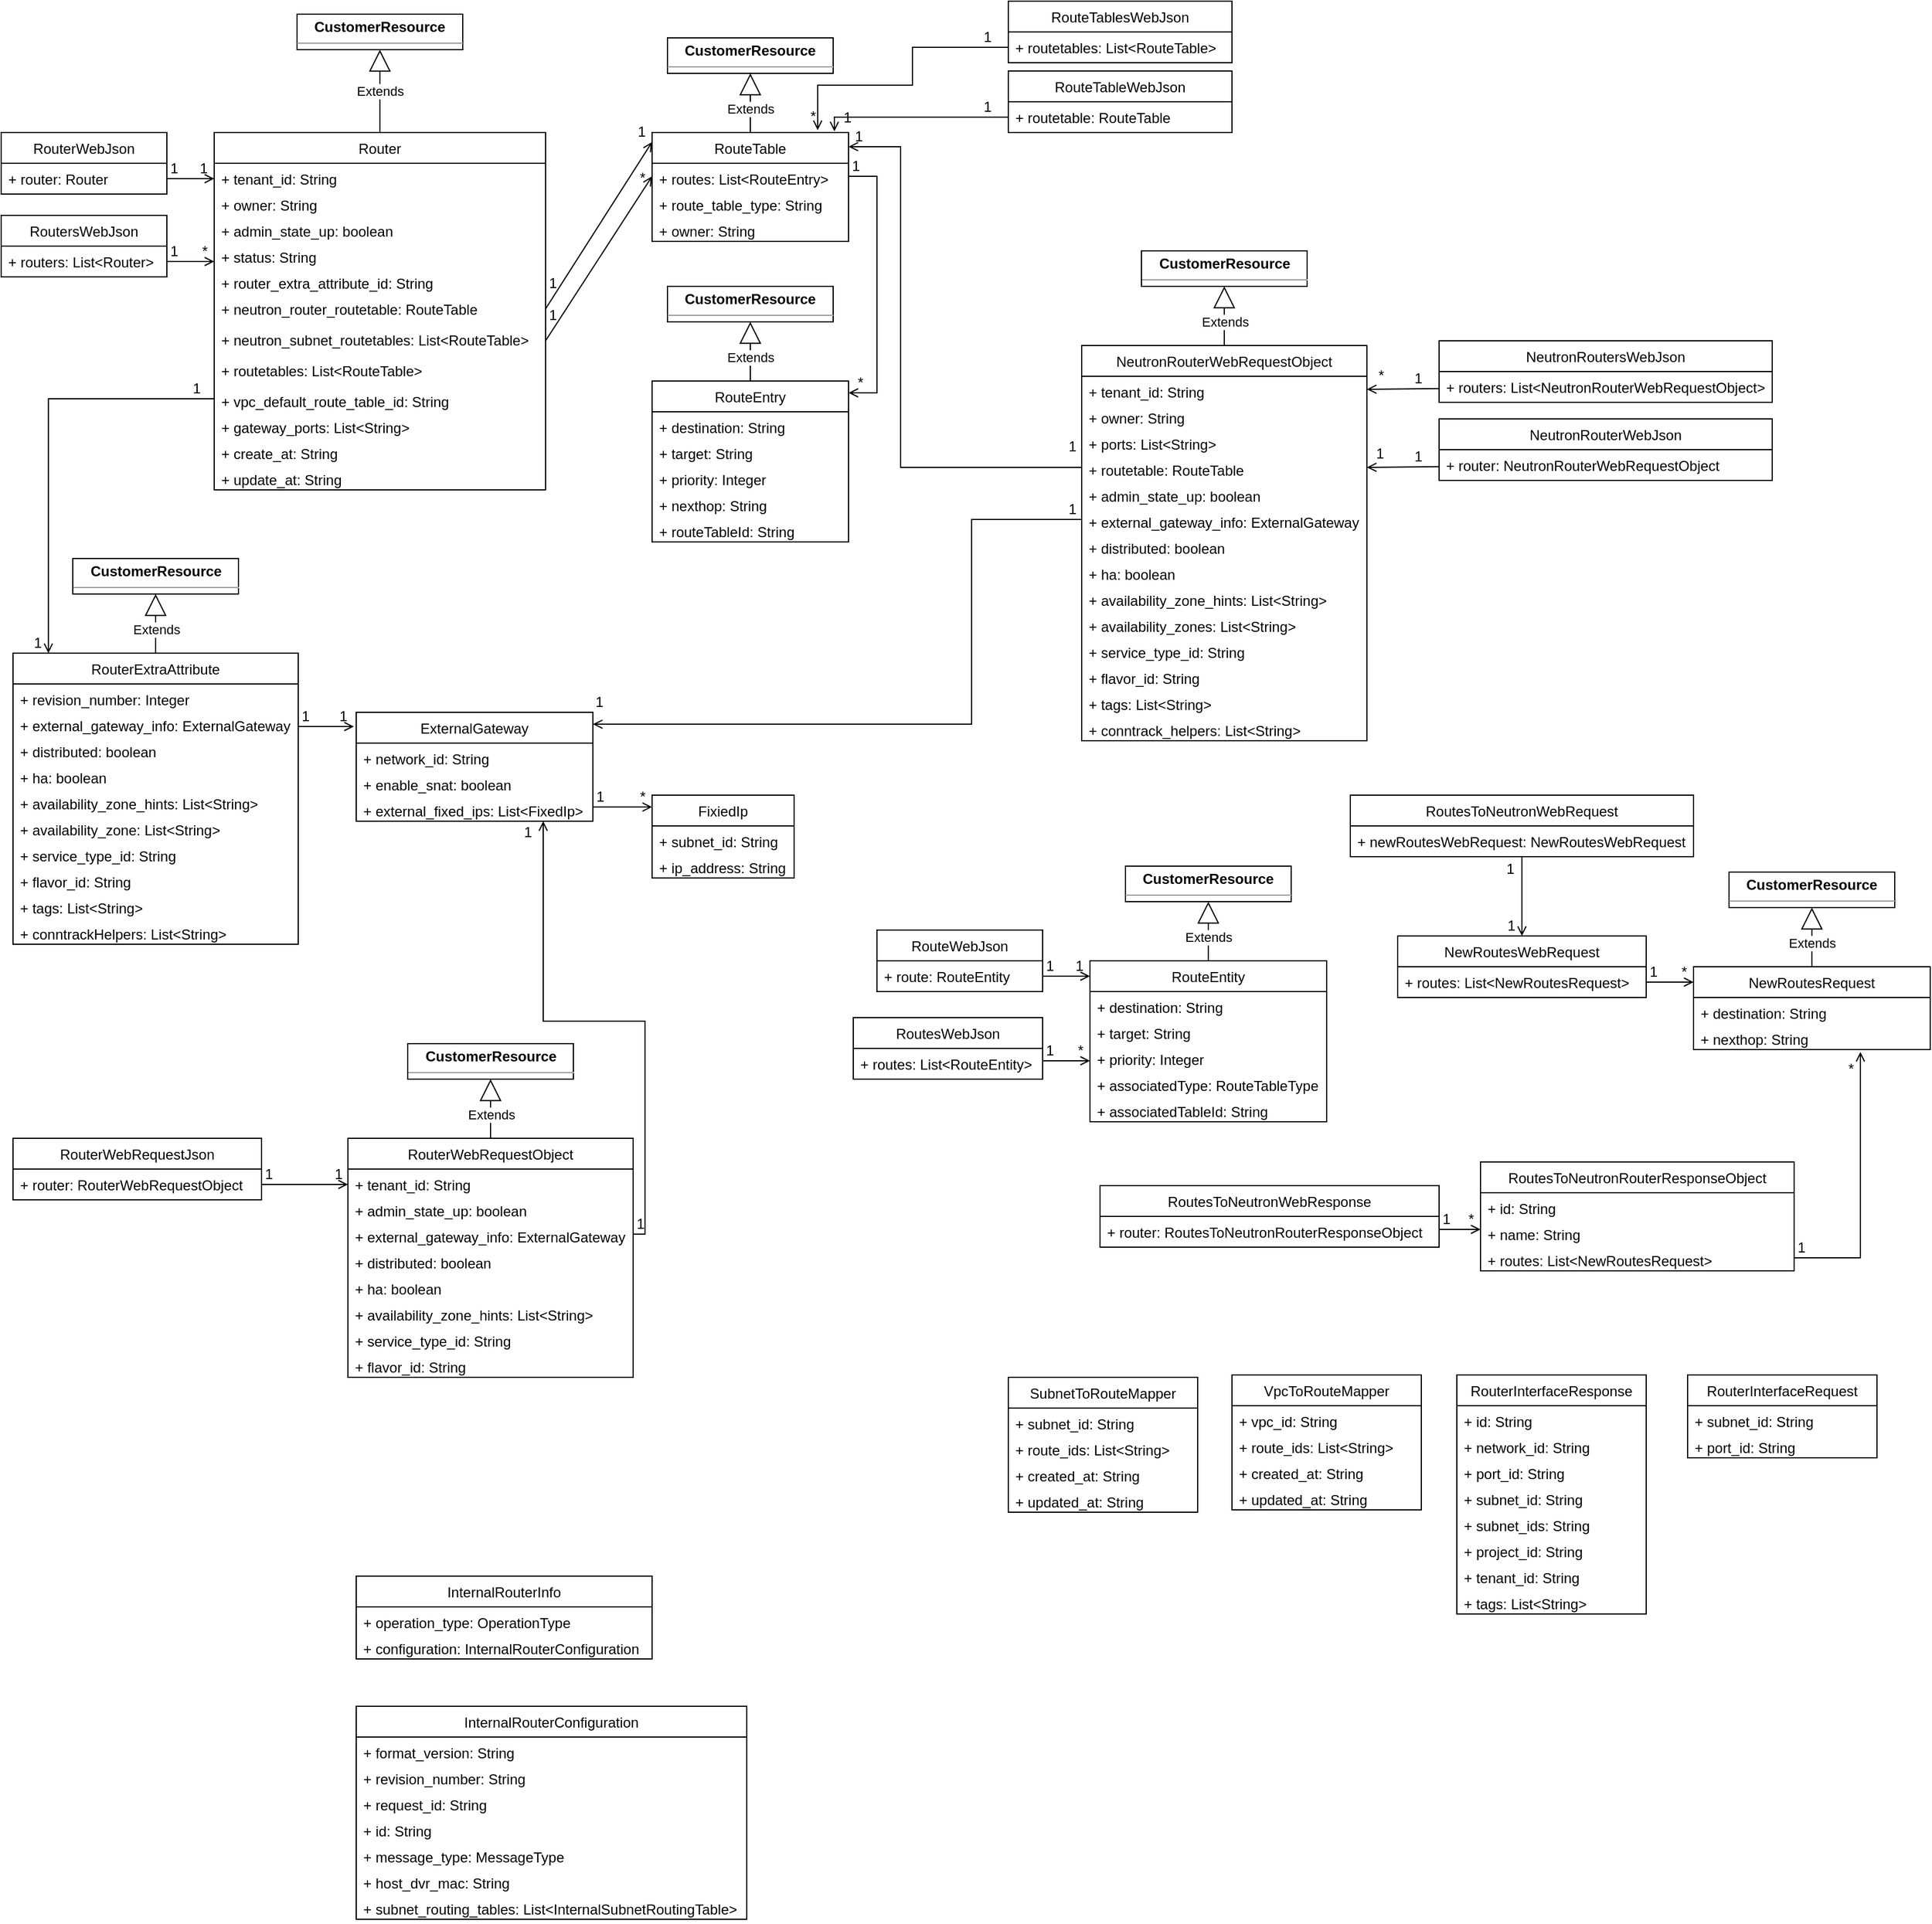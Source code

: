 <mxfile version="13.10.6" type="github">
  <diagram id="DPUrBqZssIUUh1KCcO0Q" name="Page-1">
    <mxGraphModel dx="739" dy="617" grid="1" gridSize="10" guides="1" tooltips="1" connect="1" arrows="1" fold="1" page="1" pageScale="1" pageWidth="850" pageHeight="1100" math="0" shadow="0">
      <root>
        <mxCell id="0" />
        <mxCell id="1" parent="0" />
        <mxCell id="jv4LJTuieP90ry7Ivdzs-1" value="Router" style="swimlane;fontStyle=0;childLayout=stackLayout;horizontal=1;startSize=26;fillColor=none;horizontalStack=0;resizeParent=1;resizeParentMax=0;resizeLast=0;collapsible=1;marginBottom=0;" parent="1" vertex="1">
          <mxGeometry x="220" y="120" width="280" height="302" as="geometry">
            <mxRectangle x="290" y="120" width="80" height="26" as="alternateBounds" />
          </mxGeometry>
        </mxCell>
        <mxCell id="jv4LJTuieP90ry7Ivdzs-8" value="+ tenant_id: String&#xa;" style="text;strokeColor=none;fillColor=none;align=left;verticalAlign=top;spacingLeft=4;spacingRight=4;overflow=hidden;rotatable=0;points=[[0,0.5],[1,0.5]];portConstraint=eastwest;" parent="jv4LJTuieP90ry7Ivdzs-1" vertex="1">
          <mxGeometry y="26" width="280" height="22" as="geometry" />
        </mxCell>
        <mxCell id="jv4LJTuieP90ry7Ivdzs-5" value="+ owner: String&#xa;" style="text;strokeColor=none;fillColor=none;align=left;verticalAlign=top;spacingLeft=4;spacingRight=4;overflow=hidden;rotatable=0;points=[[0,0.5],[1,0.5]];portConstraint=eastwest;" parent="jv4LJTuieP90ry7Ivdzs-1" vertex="1">
          <mxGeometry y="48" width="280" height="22" as="geometry" />
        </mxCell>
        <mxCell id="jv4LJTuieP90ry7Ivdzs-10" value="+ admin_state_up: boolean&#xa;" style="text;strokeColor=none;fillColor=none;align=left;verticalAlign=top;spacingLeft=4;spacingRight=4;overflow=hidden;rotatable=0;points=[[0,0.5],[1,0.5]];portConstraint=eastwest;" parent="jv4LJTuieP90ry7Ivdzs-1" vertex="1">
          <mxGeometry y="70" width="280" height="22" as="geometry" />
        </mxCell>
        <mxCell id="jv4LJTuieP90ry7Ivdzs-9" value="+ status: String&#xa;" style="text;strokeColor=none;fillColor=none;align=left;verticalAlign=top;spacingLeft=4;spacingRight=4;overflow=hidden;rotatable=0;points=[[0,0.5],[1,0.5]];portConstraint=eastwest;" parent="jv4LJTuieP90ry7Ivdzs-1" vertex="1">
          <mxGeometry y="92" width="280" height="22" as="geometry" />
        </mxCell>
        <mxCell id="jv4LJTuieP90ry7Ivdzs-6" value="+ router_extra_attribute_id: String&#xa;" style="text;strokeColor=none;fillColor=none;align=left;verticalAlign=top;spacingLeft=4;spacingRight=4;overflow=hidden;rotatable=0;points=[[0,0.5],[1,0.5]];portConstraint=eastwest;" parent="jv4LJTuieP90ry7Ivdzs-1" vertex="1">
          <mxGeometry y="114" width="280" height="22" as="geometry" />
        </mxCell>
        <mxCell id="jv4LJTuieP90ry7Ivdzs-2" value="+ neutron_router_routetable: RouteTable" style="text;strokeColor=none;fillColor=none;align=left;verticalAlign=top;spacingLeft=4;spacingRight=4;overflow=hidden;rotatable=0;points=[[0,0.5],[1,0.5]];portConstraint=eastwest;" parent="jv4LJTuieP90ry7Ivdzs-1" vertex="1">
          <mxGeometry y="136" width="280" height="26" as="geometry" />
        </mxCell>
        <mxCell id="jv4LJTuieP90ry7Ivdzs-3" value="+ neutron_subnet_routetables: List&lt;RouteTable&gt;" style="text;strokeColor=none;fillColor=none;align=left;verticalAlign=top;spacingLeft=4;spacingRight=4;overflow=hidden;rotatable=0;points=[[0,0.5],[1,0.5]];portConstraint=eastwest;" parent="jv4LJTuieP90ry7Ivdzs-1" vertex="1">
          <mxGeometry y="162" width="280" height="26" as="geometry" />
        </mxCell>
        <mxCell id="Ilx6_ivtB0a4suYtrnis-4" value="+ routetables: List&lt;RouteTable&gt;" style="text;strokeColor=none;fillColor=none;align=left;verticalAlign=top;spacingLeft=4;spacingRight=4;overflow=hidden;rotatable=0;points=[[0,0.5],[1,0.5]];portConstraint=eastwest;" vertex="1" parent="jv4LJTuieP90ry7Ivdzs-1">
          <mxGeometry y="188" width="280" height="26" as="geometry" />
        </mxCell>
        <mxCell id="jv4LJTuieP90ry7Ivdzs-4" value="+ vpc_default_route_table_id: String&#xa;" style="text;strokeColor=none;fillColor=none;align=left;verticalAlign=top;spacingLeft=4;spacingRight=4;overflow=hidden;rotatable=0;points=[[0,0.5],[1,0.5]];portConstraint=eastwest;" parent="jv4LJTuieP90ry7Ivdzs-1" vertex="1">
          <mxGeometry y="214" width="280" height="22" as="geometry" />
        </mxCell>
        <mxCell id="jv4LJTuieP90ry7Ivdzs-7" value="+ gateway_ports: List&lt;String&gt;&#xa;" style="text;strokeColor=none;fillColor=none;align=left;verticalAlign=top;spacingLeft=4;spacingRight=4;overflow=hidden;rotatable=0;points=[[0,0.5],[1,0.5]];portConstraint=eastwest;" parent="jv4LJTuieP90ry7Ivdzs-1" vertex="1">
          <mxGeometry y="236" width="280" height="22" as="geometry" />
        </mxCell>
        <mxCell id="jv4LJTuieP90ry7Ivdzs-32" value="+ create_at: String&#xa;" style="text;strokeColor=none;fillColor=none;align=left;verticalAlign=top;spacingLeft=4;spacingRight=4;overflow=hidden;rotatable=0;points=[[0,0.5],[1,0.5]];portConstraint=eastwest;" parent="jv4LJTuieP90ry7Ivdzs-1" vertex="1">
          <mxGeometry y="258" width="280" height="22" as="geometry" />
        </mxCell>
        <mxCell id="jv4LJTuieP90ry7Ivdzs-33" value="+ update_at: String&#xa;" style="text;strokeColor=none;fillColor=none;align=left;verticalAlign=top;spacingLeft=4;spacingRight=4;overflow=hidden;rotatable=0;points=[[0,0.5],[1,0.5]];portConstraint=eastwest;" parent="jv4LJTuieP90ry7Ivdzs-1" vertex="1">
          <mxGeometry y="280" width="280" height="22" as="geometry" />
        </mxCell>
        <mxCell id="jv4LJTuieP90ry7Ivdzs-34" value="Extends" style="endArrow=block;endSize=16;endFill=0;html=1;exitX=0.5;exitY=0;exitDx=0;exitDy=0;entryX=0.5;entryY=1;entryDx=0;entryDy=0;" parent="1" source="jv4LJTuieP90ry7Ivdzs-1" target="jv4LJTuieP90ry7Ivdzs-40" edge="1">
          <mxGeometry width="160" relative="1" as="geometry">
            <mxPoint x="230" y="30" as="sourcePoint" />
            <mxPoint x="335" y="40" as="targetPoint" />
          </mxGeometry>
        </mxCell>
        <mxCell id="jv4LJTuieP90ry7Ivdzs-35" value="RouterWebJson" style="swimlane;fontStyle=0;childLayout=stackLayout;horizontal=1;startSize=26;fillColor=none;horizontalStack=0;resizeParent=1;resizeParentMax=0;resizeLast=0;collapsible=1;marginBottom=0;" parent="1" vertex="1">
          <mxGeometry x="40" y="120" width="140" height="52" as="geometry" />
        </mxCell>
        <mxCell id="jv4LJTuieP90ry7Ivdzs-36" value="+ router: Router" style="text;strokeColor=none;fillColor=none;align=left;verticalAlign=top;spacingLeft=4;spacingRight=4;overflow=hidden;rotatable=0;points=[[0,0.5],[1,0.5]];portConstraint=eastwest;" parent="jv4LJTuieP90ry7Ivdzs-35" vertex="1">
          <mxGeometry y="26" width="140" height="26" as="geometry" />
        </mxCell>
        <mxCell id="jv4LJTuieP90ry7Ivdzs-37" value="" style="endArrow=open;shadow=0;strokeWidth=1;rounded=0;endFill=1;edgeStyle=elbowEdgeStyle;elbow=vertical;" parent="1" source="jv4LJTuieP90ry7Ivdzs-36" target="jv4LJTuieP90ry7Ivdzs-1" edge="1">
          <mxGeometry x="0.5" y="41" relative="1" as="geometry">
            <mxPoint x="90" y="200" as="sourcePoint" />
            <mxPoint x="190" y="200" as="targetPoint" />
            <mxPoint x="-40" y="32" as="offset" />
            <Array as="points">
              <mxPoint x="190" y="159" />
              <mxPoint x="180" y="180" />
              <mxPoint x="200" y="159" />
              <mxPoint x="190" y="139" />
              <mxPoint x="210" y="85" />
            </Array>
          </mxGeometry>
        </mxCell>
        <mxCell id="jv4LJTuieP90ry7Ivdzs-38" value="1" style="resizable=0;align=left;verticalAlign=bottom;labelBackgroundColor=none;fontSize=12;" parent="jv4LJTuieP90ry7Ivdzs-37" connectable="0" vertex="1">
          <mxGeometry x="-1" relative="1" as="geometry">
            <mxPoint x="1" as="offset" />
          </mxGeometry>
        </mxCell>
        <mxCell id="jv4LJTuieP90ry7Ivdzs-39" value="1" style="resizable=0;align=right;verticalAlign=bottom;labelBackgroundColor=none;fontSize=12;" parent="jv4LJTuieP90ry7Ivdzs-37" connectable="0" vertex="1">
          <mxGeometry x="1" relative="1" as="geometry">
            <mxPoint x="-4" as="offset" />
          </mxGeometry>
        </mxCell>
        <mxCell id="jv4LJTuieP90ry7Ivdzs-40" value="&lt;p style=&quot;margin: 0px ; margin-top: 4px ; text-align: center&quot;&gt;&lt;b&gt;CustomerResource&lt;/b&gt;&lt;/p&gt;&lt;hr size=&quot;1&quot;&gt;&lt;div style=&quot;height: 2px&quot;&gt;&lt;/div&gt;" style="verticalAlign=top;align=left;overflow=fill;fontSize=12;fontFamily=Helvetica;html=1;" parent="1" vertex="1">
          <mxGeometry x="290" y="20" width="140" height="30" as="geometry" />
        </mxCell>
        <mxCell id="jv4LJTuieP90ry7Ivdzs-41" value="RoutersWebJson" style="swimlane;fontStyle=0;childLayout=stackLayout;horizontal=1;startSize=26;fillColor=none;horizontalStack=0;resizeParent=1;resizeParentMax=0;resizeLast=0;collapsible=1;marginBottom=0;" parent="1" vertex="1">
          <mxGeometry x="40" y="190" width="140" height="52" as="geometry" />
        </mxCell>
        <mxCell id="jv4LJTuieP90ry7Ivdzs-42" value="+ routers: List&lt;Router&gt;" style="text;strokeColor=none;fillColor=none;align=left;verticalAlign=top;spacingLeft=4;spacingRight=4;overflow=hidden;rotatable=0;points=[[0,0.5],[1,0.5]];portConstraint=eastwest;" parent="jv4LJTuieP90ry7Ivdzs-41" vertex="1">
          <mxGeometry y="26" width="140" height="26" as="geometry" />
        </mxCell>
        <mxCell id="jv4LJTuieP90ry7Ivdzs-43" value="" style="endArrow=open;shadow=0;strokeWidth=1;rounded=0;endFill=1;edgeStyle=elbowEdgeStyle;elbow=vertical;" parent="1" source="jv4LJTuieP90ry7Ivdzs-42" edge="1" target="jv4LJTuieP90ry7Ivdzs-9">
          <mxGeometry x="0.5" y="41" relative="1" as="geometry">
            <mxPoint x="190" y="139" as="sourcePoint" />
            <mxPoint x="220" y="229" as="targetPoint" />
            <mxPoint x="-40" y="32" as="offset" />
            <Array as="points">
              <mxPoint x="210" y="229" />
              <mxPoint x="190" y="160" />
              <mxPoint x="210" y="139" />
              <mxPoint x="200" y="119" />
              <mxPoint x="220" y="65" />
            </Array>
          </mxGeometry>
        </mxCell>
        <mxCell id="jv4LJTuieP90ry7Ivdzs-44" value="1" style="resizable=0;align=left;verticalAlign=bottom;labelBackgroundColor=none;fontSize=12;" parent="jv4LJTuieP90ry7Ivdzs-43" connectable="0" vertex="1">
          <mxGeometry x="-1" relative="1" as="geometry">
            <mxPoint x="1" as="offset" />
          </mxGeometry>
        </mxCell>
        <mxCell id="jv4LJTuieP90ry7Ivdzs-45" value="*" style="resizable=0;align=right;verticalAlign=bottom;labelBackgroundColor=none;fontSize=12;" parent="jv4LJTuieP90ry7Ivdzs-43" connectable="0" vertex="1">
          <mxGeometry x="1" relative="1" as="geometry">
            <mxPoint x="-4" as="offset" />
          </mxGeometry>
        </mxCell>
        <mxCell id="jv4LJTuieP90ry7Ivdzs-48" value="RouteTable" style="swimlane;fontStyle=0;childLayout=stackLayout;horizontal=1;startSize=26;fillColor=none;horizontalStack=0;resizeParent=1;resizeParentMax=0;resizeLast=0;collapsible=1;marginBottom=0;" parent="1" vertex="1">
          <mxGeometry x="590" y="120" width="166" height="92" as="geometry">
            <mxRectangle x="290" y="120" width="80" height="26" as="alternateBounds" />
          </mxGeometry>
        </mxCell>
        <mxCell id="jv4LJTuieP90ry7Ivdzs-64" value="+ routes: List&lt;RouteEntry&gt;&#xa;" style="text;strokeColor=none;fillColor=none;align=left;verticalAlign=top;spacingLeft=4;spacingRight=4;overflow=hidden;rotatable=0;points=[[0,0.5],[1,0.5]];portConstraint=eastwest;" parent="jv4LJTuieP90ry7Ivdzs-48" vertex="1">
          <mxGeometry y="26" width="166" height="22" as="geometry" />
        </mxCell>
        <mxCell id="jv4LJTuieP90ry7Ivdzs-49" value="+ route_table_type: String&#xa;" style="text;strokeColor=none;fillColor=none;align=left;verticalAlign=top;spacingLeft=4;spacingRight=4;overflow=hidden;rotatable=0;points=[[0,0.5],[1,0.5]];portConstraint=eastwest;" parent="jv4LJTuieP90ry7Ivdzs-48" vertex="1">
          <mxGeometry y="48" width="166" height="22" as="geometry" />
        </mxCell>
        <mxCell id="jv4LJTuieP90ry7Ivdzs-50" value="+ owner: String&#xa;" style="text;strokeColor=none;fillColor=none;align=left;verticalAlign=top;spacingLeft=4;spacingRight=4;overflow=hidden;rotatable=0;points=[[0,0.5],[1,0.5]];portConstraint=eastwest;" parent="jv4LJTuieP90ry7Ivdzs-48" vertex="1">
          <mxGeometry y="70" width="166" height="22" as="geometry" />
        </mxCell>
        <mxCell id="jv4LJTuieP90ry7Ivdzs-60" value="Extends" style="endArrow=block;endSize=16;endFill=0;html=1;exitX=0.5;exitY=0;exitDx=0;exitDy=0;entryX=0.5;entryY=1;entryDx=0;entryDy=0;" parent="1" source="jv4LJTuieP90ry7Ivdzs-48" target="jv4LJTuieP90ry7Ivdzs-62" edge="1">
          <mxGeometry x="-0.2" width="160" relative="1" as="geometry">
            <mxPoint x="543" y="50" as="sourcePoint" />
            <mxPoint x="648" y="60" as="targetPoint" />
            <mxPoint as="offset" />
          </mxGeometry>
        </mxCell>
        <mxCell id="jv4LJTuieP90ry7Ivdzs-62" value="&lt;p style=&quot;margin: 0px ; margin-top: 4px ; text-align: center&quot;&gt;&lt;b&gt;CustomerResource&lt;/b&gt;&lt;/p&gt;&lt;hr size=&quot;1&quot;&gt;&lt;div style=&quot;height: 2px&quot;&gt;&lt;/div&gt;" style="verticalAlign=top;align=left;overflow=fill;fontSize=12;fontFamily=Helvetica;html=1;" parent="1" vertex="1">
          <mxGeometry x="603" y="40" width="140" height="30" as="geometry" />
        </mxCell>
        <mxCell id="jv4LJTuieP90ry7Ivdzs-65" value="RouteEntry" style="swimlane;fontStyle=0;childLayout=stackLayout;horizontal=1;startSize=26;fillColor=none;horizontalStack=0;resizeParent=1;resizeParentMax=0;resizeLast=0;collapsible=1;marginBottom=0;" parent="1" vertex="1">
          <mxGeometry x="590" y="330" width="166" height="136" as="geometry">
            <mxRectangle x="290" y="120" width="80" height="26" as="alternateBounds" />
          </mxGeometry>
        </mxCell>
        <mxCell id="jv4LJTuieP90ry7Ivdzs-66" value="+ destination: String&#xa;" style="text;strokeColor=none;fillColor=none;align=left;verticalAlign=top;spacingLeft=4;spacingRight=4;overflow=hidden;rotatable=0;points=[[0,0.5],[1,0.5]];portConstraint=eastwest;" parent="jv4LJTuieP90ry7Ivdzs-65" vertex="1">
          <mxGeometry y="26" width="166" height="22" as="geometry" />
        </mxCell>
        <mxCell id="jv4LJTuieP90ry7Ivdzs-67" value="+ target: String&#xa;" style="text;strokeColor=none;fillColor=none;align=left;verticalAlign=top;spacingLeft=4;spacingRight=4;overflow=hidden;rotatable=0;points=[[0,0.5],[1,0.5]];portConstraint=eastwest;" parent="jv4LJTuieP90ry7Ivdzs-65" vertex="1">
          <mxGeometry y="48" width="166" height="22" as="geometry" />
        </mxCell>
        <mxCell id="jv4LJTuieP90ry7Ivdzs-68" value="+ priority: Integer&#xa;" style="text;strokeColor=none;fillColor=none;align=left;verticalAlign=top;spacingLeft=4;spacingRight=4;overflow=hidden;rotatable=0;points=[[0,0.5],[1,0.5]];portConstraint=eastwest;" parent="jv4LJTuieP90ry7Ivdzs-65" vertex="1">
          <mxGeometry y="70" width="166" height="22" as="geometry" />
        </mxCell>
        <mxCell id="jv4LJTuieP90ry7Ivdzs-72" value="+ nexthop: String&#xa;" style="text;strokeColor=none;fillColor=none;align=left;verticalAlign=top;spacingLeft=4;spacingRight=4;overflow=hidden;rotatable=0;points=[[0,0.5],[1,0.5]];portConstraint=eastwest;" parent="jv4LJTuieP90ry7Ivdzs-65" vertex="1">
          <mxGeometry y="92" width="166" height="22" as="geometry" />
        </mxCell>
        <mxCell id="jv4LJTuieP90ry7Ivdzs-71" value="+ routeTableId: String&#xa;" style="text;strokeColor=none;fillColor=none;align=left;verticalAlign=top;spacingLeft=4;spacingRight=4;overflow=hidden;rotatable=0;points=[[0,0.5],[1,0.5]];portConstraint=eastwest;" parent="jv4LJTuieP90ry7Ivdzs-65" vertex="1">
          <mxGeometry y="114" width="166" height="22" as="geometry" />
        </mxCell>
        <mxCell id="jv4LJTuieP90ry7Ivdzs-69" value="Extends" style="endArrow=block;endSize=16;endFill=0;html=1;exitX=0.5;exitY=0;exitDx=0;exitDy=0;entryX=0.5;entryY=1;entryDx=0;entryDy=0;" parent="1" source="jv4LJTuieP90ry7Ivdzs-65" target="jv4LJTuieP90ry7Ivdzs-70" edge="1">
          <mxGeometry x="-0.2" width="160" relative="1" as="geometry">
            <mxPoint x="543" y="260" as="sourcePoint" />
            <mxPoint x="648" y="270" as="targetPoint" />
            <mxPoint as="offset" />
          </mxGeometry>
        </mxCell>
        <mxCell id="jv4LJTuieP90ry7Ivdzs-70" value="&lt;p style=&quot;margin: 0px ; margin-top: 4px ; text-align: center&quot;&gt;&lt;b&gt;CustomerResource&lt;/b&gt;&lt;/p&gt;&lt;hr size=&quot;1&quot;&gt;&lt;div style=&quot;height: 2px&quot;&gt;&lt;/div&gt;" style="verticalAlign=top;align=left;overflow=fill;fontSize=12;fontFamily=Helvetica;html=1;" parent="1" vertex="1">
          <mxGeometry x="603" y="250" width="140" height="30" as="geometry" />
        </mxCell>
        <mxCell id="jv4LJTuieP90ry7Ivdzs-73" value="RouterExtraAttribute" style="swimlane;fontStyle=0;childLayout=stackLayout;horizontal=1;startSize=26;fillColor=none;horizontalStack=0;resizeParent=1;resizeParentMax=0;resizeLast=0;collapsible=1;marginBottom=0;" parent="1" vertex="1">
          <mxGeometry x="50" y="560" width="241" height="246" as="geometry">
            <mxRectangle x="290" y="120" width="80" height="26" as="alternateBounds" />
          </mxGeometry>
        </mxCell>
        <mxCell id="jv4LJTuieP90ry7Ivdzs-74" value="+ revision_number: Integer&#xa;" style="text;strokeColor=none;fillColor=none;align=left;verticalAlign=top;spacingLeft=4;spacingRight=4;overflow=hidden;rotatable=0;points=[[0,0.5],[1,0.5]];portConstraint=eastwest;" parent="jv4LJTuieP90ry7Ivdzs-73" vertex="1">
          <mxGeometry y="26" width="241" height="22" as="geometry" />
        </mxCell>
        <mxCell id="jv4LJTuieP90ry7Ivdzs-75" value="+ external_gateway_info: ExternalGateway&#xa;" style="text;strokeColor=none;fillColor=none;align=left;verticalAlign=top;spacingLeft=4;spacingRight=4;overflow=hidden;rotatable=0;points=[[0,0.5],[1,0.5]];portConstraint=eastwest;" parent="jv4LJTuieP90ry7Ivdzs-73" vertex="1">
          <mxGeometry y="48" width="241" height="22" as="geometry" />
        </mxCell>
        <mxCell id="jv4LJTuieP90ry7Ivdzs-76" value="+ distributed: boolean&#xa;" style="text;strokeColor=none;fillColor=none;align=left;verticalAlign=top;spacingLeft=4;spacingRight=4;overflow=hidden;rotatable=0;points=[[0,0.5],[1,0.5]];portConstraint=eastwest;" parent="jv4LJTuieP90ry7Ivdzs-73" vertex="1">
          <mxGeometry y="70" width="241" height="22" as="geometry" />
        </mxCell>
        <mxCell id="jv4LJTuieP90ry7Ivdzs-77" value="+ ha: boolean&#xa;" style="text;strokeColor=none;fillColor=none;align=left;verticalAlign=top;spacingLeft=4;spacingRight=4;overflow=hidden;rotatable=0;points=[[0,0.5],[1,0.5]];portConstraint=eastwest;" parent="jv4LJTuieP90ry7Ivdzs-73" vertex="1">
          <mxGeometry y="92" width="241" height="22" as="geometry" />
        </mxCell>
        <mxCell id="jv4LJTuieP90ry7Ivdzs-78" value="+ availability_zone_hints: List&lt;String&gt;&#xa;" style="text;strokeColor=none;fillColor=none;align=left;verticalAlign=top;spacingLeft=4;spacingRight=4;overflow=hidden;rotatable=0;points=[[0,0.5],[1,0.5]];portConstraint=eastwest;" parent="jv4LJTuieP90ry7Ivdzs-73" vertex="1">
          <mxGeometry y="114" width="241" height="22" as="geometry" />
        </mxCell>
        <mxCell id="jv4LJTuieP90ry7Ivdzs-81" value="+ availability_zone: List&lt;String&gt;&#xa;" style="text;strokeColor=none;fillColor=none;align=left;verticalAlign=top;spacingLeft=4;spacingRight=4;overflow=hidden;rotatable=0;points=[[0,0.5],[1,0.5]];portConstraint=eastwest;" parent="jv4LJTuieP90ry7Ivdzs-73" vertex="1">
          <mxGeometry y="136" width="241" height="22" as="geometry" />
        </mxCell>
        <mxCell id="jv4LJTuieP90ry7Ivdzs-82" value="+ service_type_id: String&#xa;" style="text;strokeColor=none;fillColor=none;align=left;verticalAlign=top;spacingLeft=4;spacingRight=4;overflow=hidden;rotatable=0;points=[[0,0.5],[1,0.5]];portConstraint=eastwest;" parent="jv4LJTuieP90ry7Ivdzs-73" vertex="1">
          <mxGeometry y="158" width="241" height="22" as="geometry" />
        </mxCell>
        <mxCell id="jv4LJTuieP90ry7Ivdzs-83" value="+ flavor_id: String&#xa;" style="text;strokeColor=none;fillColor=none;align=left;verticalAlign=top;spacingLeft=4;spacingRight=4;overflow=hidden;rotatable=0;points=[[0,0.5],[1,0.5]];portConstraint=eastwest;" parent="jv4LJTuieP90ry7Ivdzs-73" vertex="1">
          <mxGeometry y="180" width="241" height="22" as="geometry" />
        </mxCell>
        <mxCell id="jv4LJTuieP90ry7Ivdzs-84" value="+ tags: List&lt;String&gt;&#xa;" style="text;strokeColor=none;fillColor=none;align=left;verticalAlign=top;spacingLeft=4;spacingRight=4;overflow=hidden;rotatable=0;points=[[0,0.5],[1,0.5]];portConstraint=eastwest;" parent="jv4LJTuieP90ry7Ivdzs-73" vertex="1">
          <mxGeometry y="202" width="241" height="22" as="geometry" />
        </mxCell>
        <mxCell id="jv4LJTuieP90ry7Ivdzs-85" value="+ conntrackHelpers: List&lt;String&gt;&#xa;" style="text;strokeColor=none;fillColor=none;align=left;verticalAlign=top;spacingLeft=4;spacingRight=4;overflow=hidden;rotatable=0;points=[[0,0.5],[1,0.5]];portConstraint=eastwest;" parent="jv4LJTuieP90ry7Ivdzs-73" vertex="1">
          <mxGeometry y="224" width="241" height="22" as="geometry" />
        </mxCell>
        <mxCell id="jv4LJTuieP90ry7Ivdzs-79" value="Extends" style="endArrow=block;endSize=16;endFill=0;html=1;exitX=0.5;exitY=0;exitDx=0;exitDy=0;entryX=0.5;entryY=1;entryDx=0;entryDy=0;" parent="1" source="jv4LJTuieP90ry7Ivdzs-73" target="jv4LJTuieP90ry7Ivdzs-80" edge="1">
          <mxGeometry x="-0.2" width="160" relative="1" as="geometry">
            <mxPoint x="40.5" y="490" as="sourcePoint" />
            <mxPoint x="145.5" y="500" as="targetPoint" />
            <mxPoint as="offset" />
          </mxGeometry>
        </mxCell>
        <mxCell id="jv4LJTuieP90ry7Ivdzs-80" value="&lt;p style=&quot;margin: 0px ; margin-top: 4px ; text-align: center&quot;&gt;&lt;b&gt;CustomerResource&lt;/b&gt;&lt;/p&gt;&lt;hr size=&quot;1&quot;&gt;&lt;div style=&quot;height: 2px&quot;&gt;&lt;/div&gt;" style="verticalAlign=top;align=left;overflow=fill;fontSize=12;fontFamily=Helvetica;html=1;" parent="1" vertex="1">
          <mxGeometry x="100.5" y="480" width="140" height="30" as="geometry" />
        </mxCell>
        <mxCell id="jv4LJTuieP90ry7Ivdzs-86" value="ExternalGateway" style="swimlane;fontStyle=0;childLayout=stackLayout;horizontal=1;startSize=26;fillColor=none;horizontalStack=0;resizeParent=1;resizeParentMax=0;resizeLast=0;collapsible=1;marginBottom=0;" parent="1" vertex="1">
          <mxGeometry x="340" y="610" width="200" height="92" as="geometry">
            <mxRectangle x="290" y="120" width="80" height="26" as="alternateBounds" />
          </mxGeometry>
        </mxCell>
        <mxCell id="jv4LJTuieP90ry7Ivdzs-87" value="+ network_id: String&#xa;" style="text;strokeColor=none;fillColor=none;align=left;verticalAlign=top;spacingLeft=4;spacingRight=4;overflow=hidden;rotatable=0;points=[[0,0.5],[1,0.5]];portConstraint=eastwest;" parent="jv4LJTuieP90ry7Ivdzs-86" vertex="1">
          <mxGeometry y="26" width="200" height="22" as="geometry" />
        </mxCell>
        <mxCell id="jv4LJTuieP90ry7Ivdzs-88" value="+ enable_snat: boolean&#xa;" style="text;strokeColor=none;fillColor=none;align=left;verticalAlign=top;spacingLeft=4;spacingRight=4;overflow=hidden;rotatable=0;points=[[0,0.5],[1,0.5]];portConstraint=eastwest;" parent="jv4LJTuieP90ry7Ivdzs-86" vertex="1">
          <mxGeometry y="48" width="200" height="22" as="geometry" />
        </mxCell>
        <mxCell id="jv4LJTuieP90ry7Ivdzs-89" value="+ external_fixed_ips: List&lt;FixedIp&gt;&#xa;" style="text;strokeColor=none;fillColor=none;align=left;verticalAlign=top;spacingLeft=4;spacingRight=4;overflow=hidden;rotatable=0;points=[[0,0.5],[1,0.5]];portConstraint=eastwest;" parent="jv4LJTuieP90ry7Ivdzs-86" vertex="1">
          <mxGeometry y="70" width="200" height="22" as="geometry" />
        </mxCell>
        <mxCell id="jv4LJTuieP90ry7Ivdzs-92" value="FixiedIp" style="swimlane;fontStyle=0;childLayout=stackLayout;horizontal=1;startSize=26;fillColor=none;horizontalStack=0;resizeParent=1;resizeParentMax=0;resizeLast=0;collapsible=1;marginBottom=0;" parent="1" vertex="1">
          <mxGeometry x="590" y="680" width="120" height="70" as="geometry">
            <mxRectangle x="290" y="120" width="80" height="26" as="alternateBounds" />
          </mxGeometry>
        </mxCell>
        <mxCell id="jv4LJTuieP90ry7Ivdzs-93" value="+ subnet_id: String&#xa;" style="text;strokeColor=none;fillColor=none;align=left;verticalAlign=top;spacingLeft=4;spacingRight=4;overflow=hidden;rotatable=0;points=[[0,0.5],[1,0.5]];portConstraint=eastwest;" parent="jv4LJTuieP90ry7Ivdzs-92" vertex="1">
          <mxGeometry y="26" width="120" height="22" as="geometry" />
        </mxCell>
        <mxCell id="jv4LJTuieP90ry7Ivdzs-94" value="+ ip_address: String&#xa;" style="text;strokeColor=none;fillColor=none;align=left;verticalAlign=top;spacingLeft=4;spacingRight=4;overflow=hidden;rotatable=0;points=[[0,0.5],[1,0.5]];portConstraint=eastwest;" parent="jv4LJTuieP90ry7Ivdzs-92" vertex="1">
          <mxGeometry y="48" width="120" height="22" as="geometry" />
        </mxCell>
        <mxCell id="jv4LJTuieP90ry7Ivdzs-96" value="RouterWebRequestObject" style="swimlane;fontStyle=0;childLayout=stackLayout;horizontal=1;startSize=26;fillColor=none;horizontalStack=0;resizeParent=1;resizeParentMax=0;resizeLast=0;collapsible=1;marginBottom=0;" parent="1" vertex="1">
          <mxGeometry x="333" y="970" width="241" height="202" as="geometry">
            <mxRectangle x="290" y="120" width="80" height="26" as="alternateBounds" />
          </mxGeometry>
        </mxCell>
        <mxCell id="jv4LJTuieP90ry7Ivdzs-97" value="+ tenant_id: String&#xa;" style="text;strokeColor=none;fillColor=none;align=left;verticalAlign=top;spacingLeft=4;spacingRight=4;overflow=hidden;rotatable=0;points=[[0,0.5],[1,0.5]];portConstraint=eastwest;" parent="jv4LJTuieP90ry7Ivdzs-96" vertex="1">
          <mxGeometry y="26" width="241" height="22" as="geometry" />
        </mxCell>
        <mxCell id="jv4LJTuieP90ry7Ivdzs-98" value="+ admin_state_up: boolean&#xa;" style="text;strokeColor=none;fillColor=none;align=left;verticalAlign=top;spacingLeft=4;spacingRight=4;overflow=hidden;rotatable=0;points=[[0,0.5],[1,0.5]];portConstraint=eastwest;" parent="jv4LJTuieP90ry7Ivdzs-96" vertex="1">
          <mxGeometry y="48" width="241" height="22" as="geometry" />
        </mxCell>
        <mxCell id="jv4LJTuieP90ry7Ivdzs-99" value="+ external_gateway_info: ExternalGateway&#xa;" style="text;strokeColor=none;fillColor=none;align=left;verticalAlign=top;spacingLeft=4;spacingRight=4;overflow=hidden;rotatable=0;points=[[0,0.5],[1,0.5]];portConstraint=eastwest;" parent="jv4LJTuieP90ry7Ivdzs-96" vertex="1">
          <mxGeometry y="70" width="241" height="22" as="geometry" />
        </mxCell>
        <mxCell id="jv4LJTuieP90ry7Ivdzs-105" value="+ distributed: boolean&#xa;" style="text;strokeColor=none;fillColor=none;align=left;verticalAlign=top;spacingLeft=4;spacingRight=4;overflow=hidden;rotatable=0;points=[[0,0.5],[1,0.5]];portConstraint=eastwest;" parent="jv4LJTuieP90ry7Ivdzs-96" vertex="1">
          <mxGeometry y="92" width="241" height="22" as="geometry" />
        </mxCell>
        <mxCell id="jv4LJTuieP90ry7Ivdzs-100" value="+ ha: boolean&#xa;" style="text;strokeColor=none;fillColor=none;align=left;verticalAlign=top;spacingLeft=4;spacingRight=4;overflow=hidden;rotatable=0;points=[[0,0.5],[1,0.5]];portConstraint=eastwest;" parent="jv4LJTuieP90ry7Ivdzs-96" vertex="1">
          <mxGeometry y="114" width="241" height="22" as="geometry" />
        </mxCell>
        <mxCell id="jv4LJTuieP90ry7Ivdzs-101" value="+ availability_zone_hints: List&lt;String&gt;&#xa;" style="text;strokeColor=none;fillColor=none;align=left;verticalAlign=top;spacingLeft=4;spacingRight=4;overflow=hidden;rotatable=0;points=[[0,0.5],[1,0.5]];portConstraint=eastwest;" parent="jv4LJTuieP90ry7Ivdzs-96" vertex="1">
          <mxGeometry y="136" width="241" height="22" as="geometry" />
        </mxCell>
        <mxCell id="jv4LJTuieP90ry7Ivdzs-103" value="+ service_type_id: String&#xa;" style="text;strokeColor=none;fillColor=none;align=left;verticalAlign=top;spacingLeft=4;spacingRight=4;overflow=hidden;rotatable=0;points=[[0,0.5],[1,0.5]];portConstraint=eastwest;" parent="jv4LJTuieP90ry7Ivdzs-96" vertex="1">
          <mxGeometry y="158" width="241" height="22" as="geometry" />
        </mxCell>
        <mxCell id="jv4LJTuieP90ry7Ivdzs-104" value="+ flavor_id: String&#xa;" style="text;strokeColor=none;fillColor=none;align=left;verticalAlign=top;spacingLeft=4;spacingRight=4;overflow=hidden;rotatable=0;points=[[0,0.5],[1,0.5]];portConstraint=eastwest;" parent="jv4LJTuieP90ry7Ivdzs-96" vertex="1">
          <mxGeometry y="180" width="241" height="22" as="geometry" />
        </mxCell>
        <mxCell id="jv4LJTuieP90ry7Ivdzs-107" value="Extends" style="endArrow=block;endSize=16;endFill=0;html=1;exitX=0.5;exitY=0;exitDx=0;exitDy=0;entryX=0.5;entryY=1;entryDx=0;entryDy=0;" parent="1" source="jv4LJTuieP90ry7Ivdzs-96" target="jv4LJTuieP90ry7Ivdzs-108" edge="1">
          <mxGeometry x="-0.2" width="160" relative="1" as="geometry">
            <mxPoint x="323.5" y="900" as="sourcePoint" />
            <mxPoint x="428.5" y="910" as="targetPoint" />
            <mxPoint as="offset" />
          </mxGeometry>
        </mxCell>
        <mxCell id="jv4LJTuieP90ry7Ivdzs-108" value="&lt;p style=&quot;margin: 0px ; margin-top: 4px ; text-align: center&quot;&gt;&lt;b&gt;CustomerResource&lt;/b&gt;&lt;/p&gt;&lt;hr size=&quot;1&quot;&gt;&lt;div style=&quot;height: 2px&quot;&gt;&lt;/div&gt;" style="verticalAlign=top;align=left;overflow=fill;fontSize=12;fontFamily=Helvetica;html=1;" parent="1" vertex="1">
          <mxGeometry x="383.5" y="890" width="140" height="30" as="geometry" />
        </mxCell>
        <mxCell id="jv4LJTuieP90ry7Ivdzs-110" value="RouterWebRequestJson" style="swimlane;fontStyle=0;childLayout=stackLayout;horizontal=1;startSize=26;fillColor=none;horizontalStack=0;resizeParent=1;resizeParentMax=0;resizeLast=0;collapsible=1;marginBottom=0;" parent="1" vertex="1">
          <mxGeometry x="50" y="970" width="210" height="52" as="geometry" />
        </mxCell>
        <mxCell id="jv4LJTuieP90ry7Ivdzs-111" value="+ router: RouterWebRequestObject" style="text;strokeColor=none;fillColor=none;align=left;verticalAlign=top;spacingLeft=4;spacingRight=4;overflow=hidden;rotatable=0;points=[[0,0.5],[1,0.5]];portConstraint=eastwest;" parent="jv4LJTuieP90ry7Ivdzs-110" vertex="1">
          <mxGeometry y="26" width="210" height="26" as="geometry" />
        </mxCell>
        <mxCell id="jv4LJTuieP90ry7Ivdzs-112" value="" style="endArrow=open;shadow=0;strokeWidth=1;rounded=0;endFill=1;edgeStyle=elbowEdgeStyle;elbow=vertical;" parent="1" source="jv4LJTuieP90ry7Ivdzs-111" target="jv4LJTuieP90ry7Ivdzs-97" edge="1">
          <mxGeometry x="0.5" y="41" relative="1" as="geometry">
            <mxPoint x="100" y="1050" as="sourcePoint" />
            <mxPoint x="250" y="1009" as="targetPoint" />
            <mxPoint x="-40" y="32" as="offset" />
            <Array as="points">
              <mxPoint x="200" y="1009" />
              <mxPoint x="190" y="1030" />
              <mxPoint x="210" y="1009" />
              <mxPoint x="200" y="989" />
              <mxPoint x="220" y="935" />
            </Array>
          </mxGeometry>
        </mxCell>
        <mxCell id="jv4LJTuieP90ry7Ivdzs-113" value="1" style="resizable=0;align=left;verticalAlign=bottom;labelBackgroundColor=none;fontSize=12;" parent="jv4LJTuieP90ry7Ivdzs-112" connectable="0" vertex="1">
          <mxGeometry x="-1" relative="1" as="geometry">
            <mxPoint x="1" as="offset" />
          </mxGeometry>
        </mxCell>
        <mxCell id="jv4LJTuieP90ry7Ivdzs-114" value="1" style="resizable=0;align=right;verticalAlign=bottom;labelBackgroundColor=none;fontSize=12;" parent="jv4LJTuieP90ry7Ivdzs-112" connectable="0" vertex="1">
          <mxGeometry x="1" relative="1" as="geometry">
            <mxPoint x="-3" as="offset" />
          </mxGeometry>
        </mxCell>
        <mxCell id="Ilx6_ivtB0a4suYtrnis-1" value="" style="endArrow=open;shadow=0;strokeWidth=1;rounded=0;endFill=1;elbow=vertical;exitX=1;exitY=0.5;exitDx=0;exitDy=0;" edge="1" parent="1" source="jv4LJTuieP90ry7Ivdzs-2">
          <mxGeometry x="0.5" y="41" relative="1" as="geometry">
            <mxPoint x="480" y="310" as="sourcePoint" />
            <mxPoint x="590" y="128" as="targetPoint" />
            <mxPoint x="-40" y="32" as="offset" />
          </mxGeometry>
        </mxCell>
        <mxCell id="Ilx6_ivtB0a4suYtrnis-2" value="1" style="resizable=0;align=left;verticalAlign=bottom;labelBackgroundColor=none;fontSize=12;" connectable="0" vertex="1" parent="Ilx6_ivtB0a4suYtrnis-1">
          <mxGeometry x="-1" relative="1" as="geometry">
            <mxPoint x="1" y="-13" as="offset" />
          </mxGeometry>
        </mxCell>
        <mxCell id="Ilx6_ivtB0a4suYtrnis-3" value="1" style="resizable=0;align=right;verticalAlign=bottom;labelBackgroundColor=none;fontSize=12;" connectable="0" vertex="1" parent="Ilx6_ivtB0a4suYtrnis-1">
          <mxGeometry x="1" relative="1" as="geometry">
            <mxPoint x="-4" as="offset" />
          </mxGeometry>
        </mxCell>
        <mxCell id="Ilx6_ivtB0a4suYtrnis-5" value="" style="endArrow=open;shadow=0;strokeWidth=1;rounded=0;endFill=1;elbow=vertical;entryX=0;entryY=0.5;entryDx=0;entryDy=0;" edge="1" parent="1" target="jv4LJTuieP90ry7Ivdzs-64">
          <mxGeometry x="0.5" y="41" relative="1" as="geometry">
            <mxPoint x="500" y="296" as="sourcePoint" />
            <mxPoint x="600" y="160" as="targetPoint" />
            <mxPoint x="-40" y="32" as="offset" />
          </mxGeometry>
        </mxCell>
        <mxCell id="Ilx6_ivtB0a4suYtrnis-6" value="1" style="resizable=0;align=left;verticalAlign=bottom;labelBackgroundColor=none;fontSize=12;" connectable="0" vertex="1" parent="Ilx6_ivtB0a4suYtrnis-5">
          <mxGeometry x="-1" relative="1" as="geometry">
            <mxPoint x="1" y="-13" as="offset" />
          </mxGeometry>
        </mxCell>
        <mxCell id="Ilx6_ivtB0a4suYtrnis-7" value="*" style="resizable=0;align=right;verticalAlign=bottom;labelBackgroundColor=none;fontSize=12;" connectable="0" vertex="1" parent="Ilx6_ivtB0a4suYtrnis-5">
          <mxGeometry x="1" relative="1" as="geometry">
            <mxPoint x="-4" y="10.01" as="offset" />
          </mxGeometry>
        </mxCell>
        <mxCell id="Ilx6_ivtB0a4suYtrnis-8" value="" style="endArrow=open;shadow=0;strokeWidth=1;rounded=0;endFill=1;edgeStyle=orthogonalEdgeStyle;elbow=vertical;exitX=1;exitY=0.5;exitDx=0;exitDy=0;" edge="1" parent="1" source="jv4LJTuieP90ry7Ivdzs-64">
          <mxGeometry x="0.5" y="41" relative="1" as="geometry">
            <mxPoint x="760" y="172" as="sourcePoint" />
            <mxPoint x="756" y="340" as="targetPoint" />
            <mxPoint x="-40" y="32" as="offset" />
            <Array as="points">
              <mxPoint x="780" y="157" />
              <mxPoint x="780" y="340" />
            </Array>
          </mxGeometry>
        </mxCell>
        <mxCell id="Ilx6_ivtB0a4suYtrnis-9" value="1" style="resizable=0;align=left;verticalAlign=bottom;labelBackgroundColor=none;fontSize=12;" connectable="0" vertex="1" parent="Ilx6_ivtB0a4suYtrnis-8">
          <mxGeometry x="-1" relative="1" as="geometry">
            <mxPoint x="1" as="offset" />
          </mxGeometry>
        </mxCell>
        <mxCell id="Ilx6_ivtB0a4suYtrnis-10" value="*" style="resizable=0;align=right;verticalAlign=bottom;labelBackgroundColor=none;fontSize=12;" connectable="0" vertex="1" parent="Ilx6_ivtB0a4suYtrnis-8">
          <mxGeometry x="1" relative="1" as="geometry">
            <mxPoint x="14" as="offset" />
          </mxGeometry>
        </mxCell>
        <mxCell id="Ilx6_ivtB0a4suYtrnis-11" value="" style="endArrow=open;shadow=0;strokeWidth=1;rounded=0;endFill=1;edgeStyle=elbowEdgeStyle;elbow=vertical;exitX=0;exitY=0.5;exitDx=0;exitDy=0;entryX=0.124;entryY=0;entryDx=0;entryDy=0;entryPerimeter=0;" edge="1" parent="1" source="jv4LJTuieP90ry7Ivdzs-4" target="jv4LJTuieP90ry7Ivdzs-73">
          <mxGeometry x="0.5" y="41" relative="1" as="geometry">
            <mxPoint x="190" y="239" as="sourcePoint" />
            <mxPoint x="70" y="550" as="targetPoint" />
            <mxPoint x="-40" y="32" as="offset" />
            <Array as="points">
              <mxPoint x="150" y="345" />
              <mxPoint x="90" y="460" />
              <mxPoint x="140" y="345" />
              <mxPoint x="200" y="170" />
              <mxPoint x="220" y="149" />
              <mxPoint x="210" y="129" />
              <mxPoint x="230" y="75" />
            </Array>
          </mxGeometry>
        </mxCell>
        <mxCell id="Ilx6_ivtB0a4suYtrnis-12" value="1" style="resizable=0;align=left;verticalAlign=bottom;labelBackgroundColor=none;fontSize=12;" connectable="0" vertex="1" parent="Ilx6_ivtB0a4suYtrnis-11">
          <mxGeometry x="-1" relative="1" as="geometry">
            <mxPoint x="-20" as="offset" />
          </mxGeometry>
        </mxCell>
        <mxCell id="Ilx6_ivtB0a4suYtrnis-13" value="1" style="resizable=0;align=right;verticalAlign=bottom;labelBackgroundColor=none;fontSize=12;" connectable="0" vertex="1" parent="Ilx6_ivtB0a4suYtrnis-11">
          <mxGeometry x="1" relative="1" as="geometry">
            <mxPoint x="-4" as="offset" />
          </mxGeometry>
        </mxCell>
        <mxCell id="Ilx6_ivtB0a4suYtrnis-14" value="" style="endArrow=open;shadow=0;strokeWidth=1;rounded=0;endFill=1;edgeStyle=elbowEdgeStyle;elbow=vertical;entryX=-0.01;entryY=0.13;entryDx=0;entryDy=0;entryPerimeter=0;" edge="1" parent="1" source="jv4LJTuieP90ry7Ivdzs-75" target="jv4LJTuieP90ry7Ivdzs-86">
          <mxGeometry x="0.5" y="41" relative="1" as="geometry">
            <mxPoint x="290" y="620" as="sourcePoint" />
            <mxPoint x="330" y="620" as="targetPoint" />
            <mxPoint x="-40" y="32" as="offset" />
            <Array as="points">
              <mxPoint x="380" y="622" />
              <mxPoint x="290" y="641" />
              <mxPoint x="310" y="620" />
              <mxPoint x="300" y="600" />
              <mxPoint x="320" y="546" />
            </Array>
          </mxGeometry>
        </mxCell>
        <mxCell id="Ilx6_ivtB0a4suYtrnis-15" value="1" style="resizable=0;align=left;verticalAlign=bottom;labelBackgroundColor=none;fontSize=12;" connectable="0" vertex="1" parent="Ilx6_ivtB0a4suYtrnis-14">
          <mxGeometry x="-1" relative="1" as="geometry">
            <mxPoint x="1" as="offset" />
          </mxGeometry>
        </mxCell>
        <mxCell id="Ilx6_ivtB0a4suYtrnis-16" value="1" style="resizable=0;align=right;verticalAlign=bottom;labelBackgroundColor=none;fontSize=12;" connectable="0" vertex="1" parent="Ilx6_ivtB0a4suYtrnis-14">
          <mxGeometry x="1" relative="1" as="geometry">
            <mxPoint x="-4" as="offset" />
          </mxGeometry>
        </mxCell>
        <mxCell id="Ilx6_ivtB0a4suYtrnis-17" value="" style="endArrow=open;shadow=0;strokeWidth=1;rounded=0;endFill=1;edgeStyle=elbowEdgeStyle;elbow=vertical;" edge="1" parent="1" source="jv4LJTuieP90ry7Ivdzs-89">
          <mxGeometry x="0.5" y="41" relative="1" as="geometry">
            <mxPoint x="540" y="690.04" as="sourcePoint" />
            <mxPoint x="590" y="690" as="targetPoint" />
            <mxPoint x="-40" y="32" as="offset" />
            <Array as="points">
              <mxPoint x="629" y="690.04" />
              <mxPoint x="539" y="709.04" />
              <mxPoint x="559" y="688.04" />
              <mxPoint x="549" y="668.04" />
              <mxPoint x="569" y="614.04" />
            </Array>
          </mxGeometry>
        </mxCell>
        <mxCell id="Ilx6_ivtB0a4suYtrnis-18" value="1" style="resizable=0;align=left;verticalAlign=bottom;labelBackgroundColor=none;fontSize=12;" connectable="0" vertex="1" parent="Ilx6_ivtB0a4suYtrnis-17">
          <mxGeometry x="-1" relative="1" as="geometry">
            <mxPoint x="1" as="offset" />
          </mxGeometry>
        </mxCell>
        <mxCell id="Ilx6_ivtB0a4suYtrnis-19" value="*" style="resizable=0;align=right;verticalAlign=bottom;labelBackgroundColor=none;fontSize=12;" connectable="0" vertex="1" parent="Ilx6_ivtB0a4suYtrnis-17">
          <mxGeometry x="1" relative="1" as="geometry">
            <mxPoint x="-4" as="offset" />
          </mxGeometry>
        </mxCell>
        <mxCell id="Ilx6_ivtB0a4suYtrnis-20" value="" style="endArrow=open;shadow=0;strokeWidth=1;rounded=0;endFill=1;edgeStyle=orthogonalEdgeStyle;elbow=vertical;entryX=0.79;entryY=1;entryDx=0;entryDy=0;entryPerimeter=0;exitX=1;exitY=0.5;exitDx=0;exitDy=0;" edge="1" parent="1" source="jv4LJTuieP90ry7Ivdzs-99" target="jv4LJTuieP90ry7Ivdzs-89">
          <mxGeometry x="0.5" y="41" relative="1" as="geometry">
            <mxPoint x="590" y="1050" as="sourcePoint" />
            <mxPoint x="621" y="1050" as="targetPoint" />
            <mxPoint x="-40" y="32" as="offset" />
          </mxGeometry>
        </mxCell>
        <mxCell id="Ilx6_ivtB0a4suYtrnis-21" value="1" style="resizable=0;align=left;verticalAlign=bottom;labelBackgroundColor=none;fontSize=12;" connectable="0" vertex="1" parent="Ilx6_ivtB0a4suYtrnis-20">
          <mxGeometry x="-1" relative="1" as="geometry">
            <mxPoint x="1" as="offset" />
          </mxGeometry>
        </mxCell>
        <mxCell id="Ilx6_ivtB0a4suYtrnis-22" value="1" style="resizable=0;align=right;verticalAlign=bottom;labelBackgroundColor=none;fontSize=12;" connectable="0" vertex="1" parent="Ilx6_ivtB0a4suYtrnis-20">
          <mxGeometry x="1" relative="1" as="geometry">
            <mxPoint x="-8" y="18" as="offset" />
          </mxGeometry>
        </mxCell>
        <mxCell id="Ilx6_ivtB0a4suYtrnis-23" value="NeutronRouterWebRequestObject" style="swimlane;fontStyle=0;childLayout=stackLayout;horizontal=1;startSize=26;fillColor=none;horizontalStack=0;resizeParent=1;resizeParentMax=0;resizeLast=0;collapsible=1;marginBottom=0;" vertex="1" parent="1">
          <mxGeometry x="953" y="300" width="241" height="334" as="geometry">
            <mxRectangle x="290" y="120" width="80" height="26" as="alternateBounds" />
          </mxGeometry>
        </mxCell>
        <mxCell id="Ilx6_ivtB0a4suYtrnis-24" value="+ tenant_id: String&#xa;" style="text;strokeColor=none;fillColor=none;align=left;verticalAlign=top;spacingLeft=4;spacingRight=4;overflow=hidden;rotatable=0;points=[[0,0.5],[1,0.5]];portConstraint=eastwest;" vertex="1" parent="Ilx6_ivtB0a4suYtrnis-23">
          <mxGeometry y="26" width="241" height="22" as="geometry" />
        </mxCell>
        <mxCell id="Ilx6_ivtB0a4suYtrnis-43" value="+ owner: String&#xa;" style="text;strokeColor=none;fillColor=none;align=left;verticalAlign=top;spacingLeft=4;spacingRight=4;overflow=hidden;rotatable=0;points=[[0,0.5],[1,0.5]];portConstraint=eastwest;fontStyle=0" vertex="1" parent="Ilx6_ivtB0a4suYtrnis-23">
          <mxGeometry y="48" width="241" height="22" as="geometry" />
        </mxCell>
        <mxCell id="Ilx6_ivtB0a4suYtrnis-44" value="+ ports: List&lt;String&gt;&#xa;" style="text;strokeColor=none;fillColor=none;align=left;verticalAlign=top;spacingLeft=4;spacingRight=4;overflow=hidden;rotatable=0;points=[[0,0.5],[1,0.5]];portConstraint=eastwest;fontStyle=0" vertex="1" parent="Ilx6_ivtB0a4suYtrnis-23">
          <mxGeometry y="70" width="241" height="22" as="geometry" />
        </mxCell>
        <mxCell id="Ilx6_ivtB0a4suYtrnis-45" value="+ routetable: RouteTable&#xa;" style="text;strokeColor=none;fillColor=none;align=left;verticalAlign=top;spacingLeft=4;spacingRight=4;overflow=hidden;rotatable=0;points=[[0,0.5],[1,0.5]];portConstraint=eastwest;fontStyle=0" vertex="1" parent="Ilx6_ivtB0a4suYtrnis-23">
          <mxGeometry y="92" width="241" height="22" as="geometry" />
        </mxCell>
        <mxCell id="Ilx6_ivtB0a4suYtrnis-25" value="+ admin_state_up: boolean&#xa;" style="text;strokeColor=none;fillColor=none;align=left;verticalAlign=top;spacingLeft=4;spacingRight=4;overflow=hidden;rotatable=0;points=[[0,0.5],[1,0.5]];portConstraint=eastwest;" vertex="1" parent="Ilx6_ivtB0a4suYtrnis-23">
          <mxGeometry y="114" width="241" height="22" as="geometry" />
        </mxCell>
        <mxCell id="Ilx6_ivtB0a4suYtrnis-26" value="+ external_gateway_info: ExternalGateway&#xa;" style="text;strokeColor=none;fillColor=none;align=left;verticalAlign=top;spacingLeft=4;spacingRight=4;overflow=hidden;rotatable=0;points=[[0,0.5],[1,0.5]];portConstraint=eastwest;" vertex="1" parent="Ilx6_ivtB0a4suYtrnis-23">
          <mxGeometry y="136" width="241" height="22" as="geometry" />
        </mxCell>
        <mxCell id="Ilx6_ivtB0a4suYtrnis-27" value="+ distributed: boolean&#xa;" style="text;strokeColor=none;fillColor=none;align=left;verticalAlign=top;spacingLeft=4;spacingRight=4;overflow=hidden;rotatable=0;points=[[0,0.5],[1,0.5]];portConstraint=eastwest;" vertex="1" parent="Ilx6_ivtB0a4suYtrnis-23">
          <mxGeometry y="158" width="241" height="22" as="geometry" />
        </mxCell>
        <mxCell id="Ilx6_ivtB0a4suYtrnis-28" value="+ ha: boolean&#xa;" style="text;strokeColor=none;fillColor=none;align=left;verticalAlign=top;spacingLeft=4;spacingRight=4;overflow=hidden;rotatable=0;points=[[0,0.5],[1,0.5]];portConstraint=eastwest;" vertex="1" parent="Ilx6_ivtB0a4suYtrnis-23">
          <mxGeometry y="180" width="241" height="22" as="geometry" />
        </mxCell>
        <mxCell id="Ilx6_ivtB0a4suYtrnis-29" value="+ availability_zone_hints: List&lt;String&gt;&#xa;" style="text;strokeColor=none;fillColor=none;align=left;verticalAlign=top;spacingLeft=4;spacingRight=4;overflow=hidden;rotatable=0;points=[[0,0.5],[1,0.5]];portConstraint=eastwest;" vertex="1" parent="Ilx6_ivtB0a4suYtrnis-23">
          <mxGeometry y="202" width="241" height="22" as="geometry" />
        </mxCell>
        <mxCell id="Ilx6_ivtB0a4suYtrnis-40" value="+ availability_zones: List&lt;String&gt;&#xa;" style="text;strokeColor=none;fillColor=none;align=left;verticalAlign=top;spacingLeft=4;spacingRight=4;overflow=hidden;rotatable=0;points=[[0,0.5],[1,0.5]];portConstraint=eastwest;" vertex="1" parent="Ilx6_ivtB0a4suYtrnis-23">
          <mxGeometry y="224" width="241" height="22" as="geometry" />
        </mxCell>
        <mxCell id="Ilx6_ivtB0a4suYtrnis-30" value="+ service_type_id: String&#xa;" style="text;strokeColor=none;fillColor=none;align=left;verticalAlign=top;spacingLeft=4;spacingRight=4;overflow=hidden;rotatable=0;points=[[0,0.5],[1,0.5]];portConstraint=eastwest;" vertex="1" parent="Ilx6_ivtB0a4suYtrnis-23">
          <mxGeometry y="246" width="241" height="22" as="geometry" />
        </mxCell>
        <mxCell id="Ilx6_ivtB0a4suYtrnis-31" value="+ flavor_id: String&#xa;" style="text;strokeColor=none;fillColor=none;align=left;verticalAlign=top;spacingLeft=4;spacingRight=4;overflow=hidden;rotatable=0;points=[[0,0.5],[1,0.5]];portConstraint=eastwest;" vertex="1" parent="Ilx6_ivtB0a4suYtrnis-23">
          <mxGeometry y="268" width="241" height="22" as="geometry" />
        </mxCell>
        <mxCell id="Ilx6_ivtB0a4suYtrnis-41" value="+ tags: List&lt;String&gt;&#xa;" style="text;strokeColor=none;fillColor=none;align=left;verticalAlign=top;spacingLeft=4;spacingRight=4;overflow=hidden;rotatable=0;points=[[0,0.5],[1,0.5]];portConstraint=eastwest;" vertex="1" parent="Ilx6_ivtB0a4suYtrnis-23">
          <mxGeometry y="290" width="241" height="22" as="geometry" />
        </mxCell>
        <mxCell id="Ilx6_ivtB0a4suYtrnis-42" value="+ conntrack_helpers: List&lt;String&gt;&#xa;" style="text;strokeColor=none;fillColor=none;align=left;verticalAlign=top;spacingLeft=4;spacingRight=4;overflow=hidden;rotatable=0;points=[[0,0.5],[1,0.5]];portConstraint=eastwest;" vertex="1" parent="Ilx6_ivtB0a4suYtrnis-23">
          <mxGeometry y="312" width="241" height="22" as="geometry" />
        </mxCell>
        <mxCell id="Ilx6_ivtB0a4suYtrnis-32" value="Extends" style="endArrow=block;endSize=16;endFill=0;html=1;exitX=0.5;exitY=0;exitDx=0;exitDy=0;entryX=0.5;entryY=1;entryDx=0;entryDy=0;" edge="1" parent="1" source="Ilx6_ivtB0a4suYtrnis-23" target="Ilx6_ivtB0a4suYtrnis-33">
          <mxGeometry x="-0.2" width="160" relative="1" as="geometry">
            <mxPoint x="943.5" y="230" as="sourcePoint" />
            <mxPoint x="1048.5" y="240" as="targetPoint" />
            <mxPoint as="offset" />
          </mxGeometry>
        </mxCell>
        <mxCell id="Ilx6_ivtB0a4suYtrnis-33" value="&lt;p style=&quot;margin: 0px ; margin-top: 4px ; text-align: center&quot;&gt;&lt;b&gt;CustomerResource&lt;/b&gt;&lt;/p&gt;&lt;hr size=&quot;1&quot;&gt;&lt;div style=&quot;height: 2px&quot;&gt;&lt;/div&gt;" style="verticalAlign=top;align=left;overflow=fill;fontSize=12;fontFamily=Helvetica;html=1;" vertex="1" parent="1">
          <mxGeometry x="1003.5" y="220" width="140" height="30" as="geometry" />
        </mxCell>
        <mxCell id="Ilx6_ivtB0a4suYtrnis-34" value="NeutronRoutersWebJson" style="swimlane;fontStyle=0;childLayout=stackLayout;horizontal=1;startSize=26;fillColor=none;horizontalStack=0;resizeParent=1;resizeParentMax=0;resizeLast=0;collapsible=1;marginBottom=0;" vertex="1" parent="1">
          <mxGeometry x="1255" y="296" width="281.5" height="52" as="geometry" />
        </mxCell>
        <mxCell id="Ilx6_ivtB0a4suYtrnis-35" value="+ routers: List&lt;NeutronRouterWebRequestObject&gt;" style="text;strokeColor=none;fillColor=none;align=left;verticalAlign=top;spacingLeft=4;spacingRight=4;overflow=hidden;rotatable=0;points=[[0,0.5],[1,0.5]];portConstraint=eastwest;" vertex="1" parent="Ilx6_ivtB0a4suYtrnis-34">
          <mxGeometry y="26" width="281.5" height="26" as="geometry" />
        </mxCell>
        <mxCell id="Ilx6_ivtB0a4suYtrnis-36" value="" style="endArrow=open;shadow=0;strokeWidth=1;rounded=0;endFill=1;elbow=vertical;entryX=1;entryY=0.5;entryDx=0;entryDy=0;" edge="1" parent="1" source="Ilx6_ivtB0a4suYtrnis-35" target="Ilx6_ivtB0a4suYtrnis-24">
          <mxGeometry x="0.5" y="41" relative="1" as="geometry">
            <mxPoint x="760" y="380" as="sourcePoint" />
            <mxPoint x="910" y="339" as="targetPoint" />
            <mxPoint x="-40" y="32" as="offset" />
          </mxGeometry>
        </mxCell>
        <mxCell id="Ilx6_ivtB0a4suYtrnis-37" value="1" style="resizable=0;align=left;verticalAlign=bottom;labelBackgroundColor=none;fontSize=12;" connectable="0" vertex="1" parent="Ilx6_ivtB0a4suYtrnis-36">
          <mxGeometry x="-1" relative="1" as="geometry">
            <mxPoint x="-22.75" as="offset" />
          </mxGeometry>
        </mxCell>
        <mxCell id="Ilx6_ivtB0a4suYtrnis-38" value="*" style="resizable=0;align=right;verticalAlign=bottom;labelBackgroundColor=none;fontSize=12;" connectable="0" vertex="1" parent="Ilx6_ivtB0a4suYtrnis-36">
          <mxGeometry x="1" relative="1" as="geometry">
            <mxPoint x="16" y="-3" as="offset" />
          </mxGeometry>
        </mxCell>
        <mxCell id="Ilx6_ivtB0a4suYtrnis-46" value="" style="endArrow=open;shadow=0;strokeWidth=1;rounded=0;endFill=1;elbow=vertical;entryX=1;entryY=0.13;entryDx=0;entryDy=0;entryPerimeter=0;exitX=0;exitY=0.5;exitDx=0;exitDy=0;edgeStyle=orthogonalEdgeStyle;" edge="1" parent="1" source="Ilx6_ivtB0a4suYtrnis-45" target="jv4LJTuieP90ry7Ivdzs-48">
          <mxGeometry x="0.5" y="41" relative="1" as="geometry">
            <mxPoint x="880" y="370.04" as="sourcePoint" />
            <mxPoint x="930" y="370" as="targetPoint" />
            <mxPoint x="-40" y="32" as="offset" />
            <Array as="points">
              <mxPoint x="800" y="403" />
              <mxPoint x="800" y="132" />
            </Array>
          </mxGeometry>
        </mxCell>
        <mxCell id="Ilx6_ivtB0a4suYtrnis-47" value="1" style="resizable=0;align=left;verticalAlign=bottom;labelBackgroundColor=none;fontSize=12;" connectable="0" vertex="1" parent="Ilx6_ivtB0a4suYtrnis-46">
          <mxGeometry x="-1" relative="1" as="geometry">
            <mxPoint x="-13" y="-9" as="offset" />
          </mxGeometry>
        </mxCell>
        <mxCell id="Ilx6_ivtB0a4suYtrnis-48" value="1" style="resizable=0;align=right;verticalAlign=bottom;labelBackgroundColor=none;fontSize=12;" connectable="0" vertex="1" parent="Ilx6_ivtB0a4suYtrnis-46">
          <mxGeometry x="1" relative="1" as="geometry">
            <mxPoint x="13.63" as="offset" />
          </mxGeometry>
        </mxCell>
        <mxCell id="Ilx6_ivtB0a4suYtrnis-49" value="" style="endArrow=open;shadow=0;strokeWidth=1;rounded=0;endFill=1;elbow=vertical;entryX=1;entryY=0.109;entryDx=0;entryDy=0;entryPerimeter=0;exitX=0;exitY=0.5;exitDx=0;exitDy=0;edgeStyle=orthogonalEdgeStyle;" edge="1" parent="1" source="Ilx6_ivtB0a4suYtrnis-26" target="jv4LJTuieP90ry7Ivdzs-86">
          <mxGeometry x="0.5" y="41" relative="1" as="geometry">
            <mxPoint x="910" y="450" as="sourcePoint" />
            <mxPoint x="870" y="466" as="targetPoint" />
            <mxPoint x="-40" y="32" as="offset" />
            <Array as="points">
              <mxPoint x="860" y="447" />
              <mxPoint x="860" y="620" />
            </Array>
          </mxGeometry>
        </mxCell>
        <mxCell id="Ilx6_ivtB0a4suYtrnis-50" value="1" style="resizable=0;align=left;verticalAlign=bottom;labelBackgroundColor=none;fontSize=12;" connectable="0" vertex="1" parent="Ilx6_ivtB0a4suYtrnis-49">
          <mxGeometry x="-1" relative="1" as="geometry">
            <mxPoint x="-13" as="offset" />
          </mxGeometry>
        </mxCell>
        <mxCell id="Ilx6_ivtB0a4suYtrnis-51" value="1" style="resizable=0;align=right;verticalAlign=bottom;labelBackgroundColor=none;fontSize=12;" connectable="0" vertex="1" parent="Ilx6_ivtB0a4suYtrnis-49">
          <mxGeometry x="1" relative="1" as="geometry">
            <mxPoint x="10.4" y="-10.26" as="offset" />
          </mxGeometry>
        </mxCell>
        <mxCell id="Ilx6_ivtB0a4suYtrnis-52" value="NeutronRouterWebJson" style="swimlane;fontStyle=0;childLayout=stackLayout;horizontal=1;startSize=26;fillColor=none;horizontalStack=0;resizeParent=1;resizeParentMax=0;resizeLast=0;collapsible=1;marginBottom=0;" vertex="1" parent="1">
          <mxGeometry x="1255" y="362" width="281.5" height="52" as="geometry" />
        </mxCell>
        <mxCell id="Ilx6_ivtB0a4suYtrnis-53" value="+ router: NeutronRouterWebRequestObject" style="text;strokeColor=none;fillColor=none;align=left;verticalAlign=top;spacingLeft=4;spacingRight=4;overflow=hidden;rotatable=0;points=[[0,0.5],[1,0.5]];portConstraint=eastwest;" vertex="1" parent="Ilx6_ivtB0a4suYtrnis-52">
          <mxGeometry y="26" width="281.5" height="26" as="geometry" />
        </mxCell>
        <mxCell id="Ilx6_ivtB0a4suYtrnis-54" value="" style="endArrow=open;shadow=0;strokeWidth=1;rounded=0;endFill=1;elbow=vertical;entryX=1;entryY=0.5;entryDx=0;entryDy=0;" edge="1" parent="1" source="Ilx6_ivtB0a4suYtrnis-53">
          <mxGeometry x="0.5" y="41" relative="1" as="geometry">
            <mxPoint x="760" y="446" as="sourcePoint" />
            <mxPoint x="1194" y="403" as="targetPoint" />
            <mxPoint x="-40" y="32" as="offset" />
          </mxGeometry>
        </mxCell>
        <mxCell id="Ilx6_ivtB0a4suYtrnis-55" value="1" style="resizable=0;align=left;verticalAlign=bottom;labelBackgroundColor=none;fontSize=12;" connectable="0" vertex="1" parent="Ilx6_ivtB0a4suYtrnis-54">
          <mxGeometry x="-1" relative="1" as="geometry">
            <mxPoint x="-22.75" as="offset" />
          </mxGeometry>
        </mxCell>
        <mxCell id="Ilx6_ivtB0a4suYtrnis-56" value="1" style="resizable=0;align=right;verticalAlign=bottom;labelBackgroundColor=none;fontSize=12;" connectable="0" vertex="1" parent="Ilx6_ivtB0a4suYtrnis-54">
          <mxGeometry x="1" relative="1" as="geometry">
            <mxPoint x="16" y="-3" as="offset" />
          </mxGeometry>
        </mxCell>
        <mxCell id="Ilx6_ivtB0a4suYtrnis-57" value="RouteTablesWebJson" style="swimlane;fontStyle=0;childLayout=stackLayout;horizontal=1;startSize=26;fillColor=none;horizontalStack=0;resizeParent=1;resizeParentMax=0;resizeLast=0;collapsible=1;marginBottom=0;" vertex="1" parent="1">
          <mxGeometry x="891" y="9" width="189" height="52" as="geometry" />
        </mxCell>
        <mxCell id="Ilx6_ivtB0a4suYtrnis-58" value="+ routetables: List&lt;RouteTable&gt;" style="text;strokeColor=none;fillColor=none;align=left;verticalAlign=top;spacingLeft=4;spacingRight=4;overflow=hidden;rotatable=0;points=[[0,0.5],[1,0.5]];portConstraint=eastwest;" vertex="1" parent="Ilx6_ivtB0a4suYtrnis-57">
          <mxGeometry y="26" width="189" height="26" as="geometry" />
        </mxCell>
        <mxCell id="Ilx6_ivtB0a4suYtrnis-59" value="" style="endArrow=open;shadow=0;strokeWidth=1;rounded=0;endFill=1;elbow=vertical;entryX=0.843;entryY=-0.022;entryDx=0;entryDy=0;entryPerimeter=0;exitX=0;exitY=0.5;exitDx=0;exitDy=0;edgeStyle=orthogonalEdgeStyle;" edge="1" parent="1" source="Ilx6_ivtB0a4suYtrnis-58" target="jv4LJTuieP90ry7Ivdzs-48">
          <mxGeometry x="0.5" y="41" relative="1" as="geometry">
            <mxPoint x="396" y="104" as="sourcePoint" />
            <mxPoint x="830" y="61" as="targetPoint" />
            <mxPoint x="-40" y="32" as="offset" />
            <Array as="points">
              <mxPoint x="810" y="48" />
              <mxPoint x="810" y="80" />
              <mxPoint x="730" y="80" />
            </Array>
          </mxGeometry>
        </mxCell>
        <mxCell id="Ilx6_ivtB0a4suYtrnis-60" value="1" style="resizable=0;align=left;verticalAlign=bottom;labelBackgroundColor=none;fontSize=12;" connectable="0" vertex="1" parent="Ilx6_ivtB0a4suYtrnis-59">
          <mxGeometry x="-1" relative="1" as="geometry">
            <mxPoint x="-22.75" as="offset" />
          </mxGeometry>
        </mxCell>
        <mxCell id="Ilx6_ivtB0a4suYtrnis-61" value="*" style="resizable=0;align=right;verticalAlign=bottom;labelBackgroundColor=none;fontSize=12;" connectable="0" vertex="1" parent="Ilx6_ivtB0a4suYtrnis-59">
          <mxGeometry x="1" relative="1" as="geometry">
            <mxPoint x="0.06" y="-3" as="offset" />
          </mxGeometry>
        </mxCell>
        <mxCell id="Ilx6_ivtB0a4suYtrnis-62" value="RouteTableWebJson" style="swimlane;fontStyle=0;childLayout=stackLayout;horizontal=1;startSize=26;fillColor=none;horizontalStack=0;resizeParent=1;resizeParentMax=0;resizeLast=0;collapsible=1;marginBottom=0;" vertex="1" parent="1">
          <mxGeometry x="891" y="68" width="189" height="52" as="geometry" />
        </mxCell>
        <mxCell id="Ilx6_ivtB0a4suYtrnis-63" value="+ routetable: RouteTable" style="text;strokeColor=none;fillColor=none;align=left;verticalAlign=top;spacingLeft=4;spacingRight=4;overflow=hidden;rotatable=0;points=[[0,0.5],[1,0.5]];portConstraint=eastwest;" vertex="1" parent="Ilx6_ivtB0a4suYtrnis-62">
          <mxGeometry y="26" width="189" height="26" as="geometry" />
        </mxCell>
        <mxCell id="Ilx6_ivtB0a4suYtrnis-64" value="" style="endArrow=open;shadow=0;strokeWidth=1;rounded=0;endFill=1;elbow=vertical;entryX=0.928;entryY=-0.011;entryDx=0;entryDy=0;entryPerimeter=0;edgeStyle=orthogonalEdgeStyle;" edge="1" parent="1" source="Ilx6_ivtB0a4suYtrnis-63" target="jv4LJTuieP90ry7Ivdzs-48">
          <mxGeometry x="0.5" y="41" relative="1" as="geometry">
            <mxPoint x="396" y="156" as="sourcePoint" />
            <mxPoint x="830" y="113" as="targetPoint" />
            <mxPoint x="-40" y="32" as="offset" />
          </mxGeometry>
        </mxCell>
        <mxCell id="Ilx6_ivtB0a4suYtrnis-65" value="1" style="resizable=0;align=left;verticalAlign=bottom;labelBackgroundColor=none;fontSize=12;" connectable="0" vertex="1" parent="Ilx6_ivtB0a4suYtrnis-64">
          <mxGeometry x="-1" relative="1" as="geometry">
            <mxPoint x="-22.75" as="offset" />
          </mxGeometry>
        </mxCell>
        <mxCell id="Ilx6_ivtB0a4suYtrnis-66" value="1" style="resizable=0;align=right;verticalAlign=bottom;labelBackgroundColor=none;fontSize=12;" connectable="0" vertex="1" parent="Ilx6_ivtB0a4suYtrnis-64">
          <mxGeometry x="1" relative="1" as="geometry">
            <mxPoint x="16" y="-3" as="offset" />
          </mxGeometry>
        </mxCell>
        <mxCell id="Ilx6_ivtB0a4suYtrnis-67" value="RouteEntity" style="swimlane;fontStyle=0;childLayout=stackLayout;horizontal=1;startSize=26;fillColor=none;horizontalStack=0;resizeParent=1;resizeParentMax=0;resizeLast=0;collapsible=1;marginBottom=0;" vertex="1" parent="1">
          <mxGeometry x="960" y="820" width="200" height="136" as="geometry">
            <mxRectangle x="290" y="120" width="80" height="26" as="alternateBounds" />
          </mxGeometry>
        </mxCell>
        <mxCell id="Ilx6_ivtB0a4suYtrnis-68" value="+ destination: String&#xa;" style="text;strokeColor=none;fillColor=none;align=left;verticalAlign=top;spacingLeft=4;spacingRight=4;overflow=hidden;rotatable=0;points=[[0,0.5],[1,0.5]];portConstraint=eastwest;" vertex="1" parent="Ilx6_ivtB0a4suYtrnis-67">
          <mxGeometry y="26" width="200" height="22" as="geometry" />
        </mxCell>
        <mxCell id="Ilx6_ivtB0a4suYtrnis-69" value="+ target: String&#xa;" style="text;strokeColor=none;fillColor=none;align=left;verticalAlign=top;spacingLeft=4;spacingRight=4;overflow=hidden;rotatable=0;points=[[0,0.5],[1,0.5]];portConstraint=eastwest;" vertex="1" parent="Ilx6_ivtB0a4suYtrnis-67">
          <mxGeometry y="48" width="200" height="22" as="geometry" />
        </mxCell>
        <mxCell id="Ilx6_ivtB0a4suYtrnis-70" value="+ priority: Integer&#xa;" style="text;strokeColor=none;fillColor=none;align=left;verticalAlign=top;spacingLeft=4;spacingRight=4;overflow=hidden;rotatable=0;points=[[0,0.5],[1,0.5]];portConstraint=eastwest;" vertex="1" parent="Ilx6_ivtB0a4suYtrnis-67">
          <mxGeometry y="70" width="200" height="22" as="geometry" />
        </mxCell>
        <mxCell id="Ilx6_ivtB0a4suYtrnis-71" value="+ associatedType: RouteTableType&#xa;" style="text;strokeColor=none;fillColor=none;align=left;verticalAlign=top;spacingLeft=4;spacingRight=4;overflow=hidden;rotatable=0;points=[[0,0.5],[1,0.5]];portConstraint=eastwest;" vertex="1" parent="Ilx6_ivtB0a4suYtrnis-67">
          <mxGeometry y="92" width="200" height="22" as="geometry" />
        </mxCell>
        <mxCell id="Ilx6_ivtB0a4suYtrnis-73" value="+ associatedTableId: String&#xa;" style="text;strokeColor=none;fillColor=none;align=left;verticalAlign=top;spacingLeft=4;spacingRight=4;overflow=hidden;rotatable=0;points=[[0,0.5],[1,0.5]];portConstraint=eastwest;" vertex="1" parent="Ilx6_ivtB0a4suYtrnis-67">
          <mxGeometry y="114" width="200" height="22" as="geometry" />
        </mxCell>
        <mxCell id="Ilx6_ivtB0a4suYtrnis-76" value="Extends" style="endArrow=block;endSize=16;endFill=0;html=1;exitX=0.5;exitY=0;exitDx=0;exitDy=0;entryX=0.5;entryY=1;entryDx=0;entryDy=0;" edge="1" parent="1" source="Ilx6_ivtB0a4suYtrnis-67" target="Ilx6_ivtB0a4suYtrnis-77">
          <mxGeometry x="-0.2" width="160" relative="1" as="geometry">
            <mxPoint x="913.5" y="750" as="sourcePoint" />
            <mxPoint x="1018.5" y="760" as="targetPoint" />
            <mxPoint as="offset" />
          </mxGeometry>
        </mxCell>
        <mxCell id="Ilx6_ivtB0a4suYtrnis-77" value="&lt;p style=&quot;margin: 0px ; margin-top: 4px ; text-align: center&quot;&gt;&lt;b&gt;CustomerResource&lt;/b&gt;&lt;/p&gt;&lt;hr size=&quot;1&quot;&gt;&lt;div style=&quot;height: 2px&quot;&gt;&lt;/div&gt;" style="verticalAlign=top;align=left;overflow=fill;fontSize=12;fontFamily=Helvetica;html=1;" vertex="1" parent="1">
          <mxGeometry x="990" y="740" width="140" height="30" as="geometry" />
        </mxCell>
        <mxCell id="Ilx6_ivtB0a4suYtrnis-80" value="RouteWebJson" style="swimlane;fontStyle=0;childLayout=stackLayout;horizontal=1;startSize=26;fillColor=none;horizontalStack=0;resizeParent=1;resizeParentMax=0;resizeLast=0;collapsible=1;marginBottom=0;" vertex="1" parent="1">
          <mxGeometry x="780" y="794" width="140" height="52" as="geometry" />
        </mxCell>
        <mxCell id="Ilx6_ivtB0a4suYtrnis-81" value="+ route: RouteEntity" style="text;strokeColor=none;fillColor=none;align=left;verticalAlign=top;spacingLeft=4;spacingRight=4;overflow=hidden;rotatable=0;points=[[0,0.5],[1,0.5]];portConstraint=eastwest;" vertex="1" parent="Ilx6_ivtB0a4suYtrnis-80">
          <mxGeometry y="26" width="140" height="26" as="geometry" />
        </mxCell>
        <mxCell id="Ilx6_ivtB0a4suYtrnis-82" value="" style="endArrow=open;shadow=0;strokeWidth=1;rounded=0;endFill=1;edgeStyle=elbowEdgeStyle;elbow=vertical;" edge="1" parent="1" source="Ilx6_ivtB0a4suYtrnis-81">
          <mxGeometry x="0.5" y="41" relative="1" as="geometry">
            <mxPoint x="830" y="874" as="sourcePoint" />
            <mxPoint x="960" y="833" as="targetPoint" />
            <mxPoint x="-40" y="32" as="offset" />
            <Array as="points">
              <mxPoint x="930" y="833" />
              <mxPoint x="920" y="854" />
              <mxPoint x="940" y="833" />
              <mxPoint x="930" y="813" />
              <mxPoint x="950" y="759" />
            </Array>
          </mxGeometry>
        </mxCell>
        <mxCell id="Ilx6_ivtB0a4suYtrnis-83" value="1" style="resizable=0;align=left;verticalAlign=bottom;labelBackgroundColor=none;fontSize=12;" connectable="0" vertex="1" parent="Ilx6_ivtB0a4suYtrnis-82">
          <mxGeometry x="-1" relative="1" as="geometry">
            <mxPoint x="1" as="offset" />
          </mxGeometry>
        </mxCell>
        <mxCell id="Ilx6_ivtB0a4suYtrnis-84" value="1" style="resizable=0;align=right;verticalAlign=bottom;labelBackgroundColor=none;fontSize=12;" connectable="0" vertex="1" parent="Ilx6_ivtB0a4suYtrnis-82">
          <mxGeometry x="1" relative="1" as="geometry">
            <mxPoint x="-4" as="offset" />
          </mxGeometry>
        </mxCell>
        <mxCell id="Ilx6_ivtB0a4suYtrnis-85" value="RoutesWebJson" style="swimlane;fontStyle=0;childLayout=stackLayout;horizontal=1;startSize=26;fillColor=none;horizontalStack=0;resizeParent=1;resizeParentMax=0;resizeLast=0;collapsible=1;marginBottom=0;" vertex="1" parent="1">
          <mxGeometry x="760" y="868" width="160" height="52" as="geometry" />
        </mxCell>
        <mxCell id="Ilx6_ivtB0a4suYtrnis-86" value="+ routes: List&lt;RouteEntity&gt;" style="text;strokeColor=none;fillColor=none;align=left;verticalAlign=top;spacingLeft=4;spacingRight=4;overflow=hidden;rotatable=0;points=[[0,0.5],[1,0.5]];portConstraint=eastwest;" vertex="1" parent="Ilx6_ivtB0a4suYtrnis-85">
          <mxGeometry y="26" width="160" height="26" as="geometry" />
        </mxCell>
        <mxCell id="Ilx6_ivtB0a4suYtrnis-89" value="" style="endArrow=open;shadow=0;strokeWidth=1;rounded=0;endFill=1;edgeStyle=elbowEdgeStyle;elbow=vertical;" edge="1" parent="1">
          <mxGeometry x="0.5" y="41" relative="1" as="geometry">
            <mxPoint x="920" y="904.5" as="sourcePoint" />
            <mxPoint x="960" y="904.5" as="targetPoint" />
            <mxPoint x="-40" y="32" as="offset" />
            <Array as="points">
              <mxPoint x="930" y="904.5" />
              <mxPoint x="920" y="925.5" />
              <mxPoint x="940" y="904.5" />
              <mxPoint x="930" y="884.5" />
              <mxPoint x="950" y="830.5" />
            </Array>
          </mxGeometry>
        </mxCell>
        <mxCell id="Ilx6_ivtB0a4suYtrnis-90" value="1" style="resizable=0;align=left;verticalAlign=bottom;labelBackgroundColor=none;fontSize=12;" connectable="0" vertex="1" parent="Ilx6_ivtB0a4suYtrnis-89">
          <mxGeometry x="-1" relative="1" as="geometry">
            <mxPoint x="1" as="offset" />
          </mxGeometry>
        </mxCell>
        <mxCell id="Ilx6_ivtB0a4suYtrnis-91" value="*" style="resizable=0;align=right;verticalAlign=bottom;labelBackgroundColor=none;fontSize=12;" connectable="0" vertex="1" parent="Ilx6_ivtB0a4suYtrnis-89">
          <mxGeometry x="1" relative="1" as="geometry">
            <mxPoint x="-4" as="offset" />
          </mxGeometry>
        </mxCell>
        <mxCell id="Ilx6_ivtB0a4suYtrnis-92" value="NewRoutesRequest" style="swimlane;fontStyle=0;childLayout=stackLayout;horizontal=1;startSize=26;fillColor=none;horizontalStack=0;resizeParent=1;resizeParentMax=0;resizeLast=0;collapsible=1;marginBottom=0;" vertex="1" parent="1">
          <mxGeometry x="1470" y="825" width="200" height="70" as="geometry">
            <mxRectangle x="290" y="120" width="80" height="26" as="alternateBounds" />
          </mxGeometry>
        </mxCell>
        <mxCell id="Ilx6_ivtB0a4suYtrnis-93" value="+ destination: String&#xa;" style="text;strokeColor=none;fillColor=none;align=left;verticalAlign=top;spacingLeft=4;spacingRight=4;overflow=hidden;rotatable=0;points=[[0,0.5],[1,0.5]];portConstraint=eastwest;" vertex="1" parent="Ilx6_ivtB0a4suYtrnis-92">
          <mxGeometry y="26" width="200" height="22" as="geometry" />
        </mxCell>
        <mxCell id="Ilx6_ivtB0a4suYtrnis-94" value="+ nexthop: String&#xa;" style="text;strokeColor=none;fillColor=none;align=left;verticalAlign=top;spacingLeft=4;spacingRight=4;overflow=hidden;rotatable=0;points=[[0,0.5],[1,0.5]];portConstraint=eastwest;" vertex="1" parent="Ilx6_ivtB0a4suYtrnis-92">
          <mxGeometry y="48" width="200" height="22" as="geometry" />
        </mxCell>
        <mxCell id="Ilx6_ivtB0a4suYtrnis-98" value="Extends" style="endArrow=block;endSize=16;endFill=0;html=1;exitX=0.5;exitY=0;exitDx=0;exitDy=0;entryX=0.5;entryY=1;entryDx=0;entryDy=0;" edge="1" parent="1" source="Ilx6_ivtB0a4suYtrnis-92" target="Ilx6_ivtB0a4suYtrnis-99">
          <mxGeometry x="-0.2" width="160" relative="1" as="geometry">
            <mxPoint x="1423.5" y="755" as="sourcePoint" />
            <mxPoint x="1528.5" y="765" as="targetPoint" />
            <mxPoint as="offset" />
          </mxGeometry>
        </mxCell>
        <mxCell id="Ilx6_ivtB0a4suYtrnis-99" value="&lt;p style=&quot;margin: 0px ; margin-top: 4px ; text-align: center&quot;&gt;&lt;b&gt;CustomerResource&lt;/b&gt;&lt;/p&gt;&lt;hr size=&quot;1&quot;&gt;&lt;div style=&quot;height: 2px&quot;&gt;&lt;/div&gt;" style="verticalAlign=top;align=left;overflow=fill;fontSize=12;fontFamily=Helvetica;html=1;" vertex="1" parent="1">
          <mxGeometry x="1500" y="745" width="140" height="30" as="geometry" />
        </mxCell>
        <mxCell id="Ilx6_ivtB0a4suYtrnis-100" value="NewRoutesWebRequest" style="swimlane;fontStyle=0;childLayout=stackLayout;horizontal=1;startSize=26;fillColor=none;horizontalStack=0;resizeParent=1;resizeParentMax=0;resizeLast=0;collapsible=1;marginBottom=0;" vertex="1" parent="1">
          <mxGeometry x="1220" y="799" width="210" height="52" as="geometry" />
        </mxCell>
        <mxCell id="Ilx6_ivtB0a4suYtrnis-101" value="+ routes: List&lt;NewRoutesRequest&gt;" style="text;strokeColor=none;fillColor=none;align=left;verticalAlign=top;spacingLeft=4;spacingRight=4;overflow=hidden;rotatable=0;points=[[0,0.5],[1,0.5]];portConstraint=eastwest;" vertex="1" parent="Ilx6_ivtB0a4suYtrnis-100">
          <mxGeometry y="26" width="210" height="26" as="geometry" />
        </mxCell>
        <mxCell id="Ilx6_ivtB0a4suYtrnis-102" value="" style="endArrow=open;shadow=0;strokeWidth=1;rounded=0;endFill=1;edgeStyle=elbowEdgeStyle;elbow=vertical;" edge="1" parent="1" source="Ilx6_ivtB0a4suYtrnis-101">
          <mxGeometry x="0.5" y="41" relative="1" as="geometry">
            <mxPoint x="1340" y="879" as="sourcePoint" />
            <mxPoint x="1470" y="838" as="targetPoint" />
            <mxPoint x="-40" y="32" as="offset" />
            <Array as="points">
              <mxPoint x="1440" y="838" />
              <mxPoint x="1430" y="859" />
              <mxPoint x="1450" y="838" />
              <mxPoint x="1440" y="818" />
              <mxPoint x="1460" y="764" />
            </Array>
          </mxGeometry>
        </mxCell>
        <mxCell id="Ilx6_ivtB0a4suYtrnis-103" value="1" style="resizable=0;align=left;verticalAlign=bottom;labelBackgroundColor=none;fontSize=12;" connectable="0" vertex="1" parent="Ilx6_ivtB0a4suYtrnis-102">
          <mxGeometry x="-1" relative="1" as="geometry">
            <mxPoint x="1" as="offset" />
          </mxGeometry>
        </mxCell>
        <mxCell id="Ilx6_ivtB0a4suYtrnis-104" value="*" style="resizable=0;align=right;verticalAlign=bottom;labelBackgroundColor=none;fontSize=12;" connectable="0" vertex="1" parent="Ilx6_ivtB0a4suYtrnis-102">
          <mxGeometry x="1" relative="1" as="geometry">
            <mxPoint x="-4" as="offset" />
          </mxGeometry>
        </mxCell>
        <mxCell id="Ilx6_ivtB0a4suYtrnis-110" value="RoutesToNeutronRouterResponseObject" style="swimlane;fontStyle=0;childLayout=stackLayout;horizontal=1;startSize=26;fillColor=none;horizontalStack=0;resizeParent=1;resizeParentMax=0;resizeLast=0;collapsible=1;marginBottom=0;" vertex="1" parent="1">
          <mxGeometry x="1290" y="990" width="265" height="92" as="geometry">
            <mxRectangle x="290" y="120" width="80" height="26" as="alternateBounds" />
          </mxGeometry>
        </mxCell>
        <mxCell id="Ilx6_ivtB0a4suYtrnis-111" value="+ id: String&#xa;" style="text;strokeColor=none;fillColor=none;align=left;verticalAlign=top;spacingLeft=4;spacingRight=4;overflow=hidden;rotatable=0;points=[[0,0.5],[1,0.5]];portConstraint=eastwest;" vertex="1" parent="Ilx6_ivtB0a4suYtrnis-110">
          <mxGeometry y="26" width="265" height="22" as="geometry" />
        </mxCell>
        <mxCell id="Ilx6_ivtB0a4suYtrnis-112" value="+ name: String&#xa;" style="text;strokeColor=none;fillColor=none;align=left;verticalAlign=top;spacingLeft=4;spacingRight=4;overflow=hidden;rotatable=0;points=[[0,0.5],[1,0.5]];portConstraint=eastwest;" vertex="1" parent="Ilx6_ivtB0a4suYtrnis-110">
          <mxGeometry y="48" width="265" height="22" as="geometry" />
        </mxCell>
        <mxCell id="Ilx6_ivtB0a4suYtrnis-113" value="+ routes: List&lt;NewRoutesRequest&gt;" style="text;strokeColor=none;fillColor=none;align=left;verticalAlign=top;spacingLeft=4;spacingRight=4;overflow=hidden;rotatable=0;points=[[0,0.5],[1,0.5]];portConstraint=eastwest;" vertex="1" parent="Ilx6_ivtB0a4suYtrnis-110">
          <mxGeometry y="70" width="265" height="22" as="geometry" />
        </mxCell>
        <mxCell id="Ilx6_ivtB0a4suYtrnis-114" value="RoutesToNeutronWebResponse" style="swimlane;fontStyle=0;childLayout=stackLayout;horizontal=1;startSize=26;fillColor=none;horizontalStack=0;resizeParent=1;resizeParentMax=0;resizeLast=0;collapsible=1;marginBottom=0;" vertex="1" parent="1">
          <mxGeometry x="968.5" y="1010" width="286.5" height="52" as="geometry" />
        </mxCell>
        <mxCell id="Ilx6_ivtB0a4suYtrnis-115" value="+ router: RoutesToNeutronRouterResponseObject" style="text;strokeColor=none;fillColor=none;align=left;verticalAlign=top;spacingLeft=4;spacingRight=4;overflow=hidden;rotatable=0;points=[[0,0.5],[1,0.5]];portConstraint=eastwest;" vertex="1" parent="Ilx6_ivtB0a4suYtrnis-114">
          <mxGeometry y="26" width="286.5" height="26" as="geometry" />
        </mxCell>
        <mxCell id="Ilx6_ivtB0a4suYtrnis-116" value="" style="endArrow=open;shadow=0;strokeWidth=1;rounded=0;endFill=1;edgeStyle=elbowEdgeStyle;elbow=vertical;" edge="1" parent="1" source="Ilx6_ivtB0a4suYtrnis-115">
          <mxGeometry x="0.5" y="41" relative="1" as="geometry">
            <mxPoint x="1160" y="1088" as="sourcePoint" />
            <mxPoint x="1290" y="1047" as="targetPoint" />
            <mxPoint x="-40" y="32" as="offset" />
            <Array as="points">
              <mxPoint x="1260" y="1047" />
              <mxPoint x="1250" y="1068" />
              <mxPoint x="1270" y="1047" />
              <mxPoint x="1260" y="1027" />
              <mxPoint x="1280" y="973" />
            </Array>
          </mxGeometry>
        </mxCell>
        <mxCell id="Ilx6_ivtB0a4suYtrnis-117" value="1" style="resizable=0;align=left;verticalAlign=bottom;labelBackgroundColor=none;fontSize=12;" connectable="0" vertex="1" parent="Ilx6_ivtB0a4suYtrnis-116">
          <mxGeometry x="-1" relative="1" as="geometry">
            <mxPoint x="1" as="offset" />
          </mxGeometry>
        </mxCell>
        <mxCell id="Ilx6_ivtB0a4suYtrnis-118" value="*" style="resizable=0;align=right;verticalAlign=bottom;labelBackgroundColor=none;fontSize=12;" connectable="0" vertex="1" parent="Ilx6_ivtB0a4suYtrnis-116">
          <mxGeometry x="1" relative="1" as="geometry">
            <mxPoint x="-4" as="offset" />
          </mxGeometry>
        </mxCell>
        <mxCell id="Ilx6_ivtB0a4suYtrnis-119" value="" style="endArrow=open;shadow=0;strokeWidth=1;rounded=0;endFill=1;edgeStyle=elbowEdgeStyle;elbow=vertical;exitX=1;exitY=0.5;exitDx=0;exitDy=0;entryX=0.705;entryY=1.091;entryDx=0;entryDy=0;entryPerimeter=0;" edge="1" parent="1" source="Ilx6_ivtB0a4suYtrnis-113" target="Ilx6_ivtB0a4suYtrnis-94">
          <mxGeometry x="0.5" y="41" relative="1" as="geometry">
            <mxPoint x="1580" y="1070.5" as="sourcePoint" />
            <mxPoint x="1615" y="1070.5" as="targetPoint" />
            <mxPoint x="-40" y="32" as="offset" />
            <Array as="points">
              <mxPoint x="1560" y="1071" />
              <mxPoint x="1575" y="1091.5" />
              <mxPoint x="1595" y="1070.5" />
              <mxPoint x="1585" y="1050.5" />
              <mxPoint x="1605" y="996.5" />
            </Array>
          </mxGeometry>
        </mxCell>
        <mxCell id="Ilx6_ivtB0a4suYtrnis-120" value="1" style="resizable=0;align=left;verticalAlign=bottom;labelBackgroundColor=none;fontSize=12;" connectable="0" vertex="1" parent="Ilx6_ivtB0a4suYtrnis-119">
          <mxGeometry x="-1" relative="1" as="geometry">
            <mxPoint x="1" as="offset" />
          </mxGeometry>
        </mxCell>
        <mxCell id="Ilx6_ivtB0a4suYtrnis-121" value="*" style="resizable=0;align=right;verticalAlign=bottom;labelBackgroundColor=none;fontSize=12;" connectable="0" vertex="1" parent="Ilx6_ivtB0a4suYtrnis-119">
          <mxGeometry x="1" relative="1" as="geometry">
            <mxPoint x="-4" y="23" as="offset" />
          </mxGeometry>
        </mxCell>
        <mxCell id="Ilx6_ivtB0a4suYtrnis-122" value="RoutesToNeutronWebRequest" style="swimlane;fontStyle=0;childLayout=stackLayout;horizontal=1;startSize=26;fillColor=none;horizontalStack=0;resizeParent=1;resizeParentMax=0;resizeLast=0;collapsible=1;marginBottom=0;" vertex="1" parent="1">
          <mxGeometry x="1180" y="680" width="290" height="52" as="geometry" />
        </mxCell>
        <mxCell id="Ilx6_ivtB0a4suYtrnis-123" value="+ newRoutesWebRequest: NewRoutesWebRequest" style="text;strokeColor=none;fillColor=none;align=left;verticalAlign=top;spacingLeft=4;spacingRight=4;overflow=hidden;rotatable=0;points=[[0,0.5],[1,0.5]];portConstraint=eastwest;" vertex="1" parent="Ilx6_ivtB0a4suYtrnis-122">
          <mxGeometry y="26" width="290" height="26" as="geometry" />
        </mxCell>
        <mxCell id="Ilx6_ivtB0a4suYtrnis-124" value="" style="endArrow=open;shadow=0;strokeWidth=1;rounded=0;endFill=1;elbow=vertical;entryX=0.5;entryY=0;entryDx=0;entryDy=0;" edge="1" parent="1" source="Ilx6_ivtB0a4suYtrnis-123" target="Ilx6_ivtB0a4suYtrnis-100">
          <mxGeometry x="0.5" y="41" relative="1" as="geometry">
            <mxPoint x="1340" y="740" as="sourcePoint" />
            <mxPoint x="1370" y="759.5" as="targetPoint" />
            <mxPoint x="-40" y="32" as="offset" />
          </mxGeometry>
        </mxCell>
        <mxCell id="Ilx6_ivtB0a4suYtrnis-125" value="1" style="resizable=0;align=left;verticalAlign=bottom;labelBackgroundColor=none;fontSize=12;" connectable="0" vertex="1" parent="Ilx6_ivtB0a4suYtrnis-124">
          <mxGeometry x="-1" relative="1" as="geometry">
            <mxPoint x="-15" y="18.99" as="offset" />
          </mxGeometry>
        </mxCell>
        <mxCell id="Ilx6_ivtB0a4suYtrnis-126" value="1" style="resizable=0;align=right;verticalAlign=bottom;labelBackgroundColor=none;fontSize=12;" connectable="0" vertex="1" parent="Ilx6_ivtB0a4suYtrnis-124">
          <mxGeometry x="1" relative="1" as="geometry">
            <mxPoint x="-4" as="offset" />
          </mxGeometry>
        </mxCell>
        <mxCell id="Ilx6_ivtB0a4suYtrnis-130" value="RouterInterfaceRequest" style="swimlane;fontStyle=0;childLayout=stackLayout;horizontal=1;startSize=26;fillColor=none;horizontalStack=0;resizeParent=1;resizeParentMax=0;resizeLast=0;collapsible=1;marginBottom=0;" vertex="1" parent="1">
          <mxGeometry x="1465" y="1170" width="160" height="70" as="geometry">
            <mxRectangle x="290" y="120" width="80" height="26" as="alternateBounds" />
          </mxGeometry>
        </mxCell>
        <mxCell id="Ilx6_ivtB0a4suYtrnis-131" value="+ subnet_id: String&#xa;" style="text;strokeColor=none;fillColor=none;align=left;verticalAlign=top;spacingLeft=4;spacingRight=4;overflow=hidden;rotatable=0;points=[[0,0.5],[1,0.5]];portConstraint=eastwest;" vertex="1" parent="Ilx6_ivtB0a4suYtrnis-130">
          <mxGeometry y="26" width="160" height="22" as="geometry" />
        </mxCell>
        <mxCell id="Ilx6_ivtB0a4suYtrnis-132" value="+ port_id: String&#xa;" style="text;strokeColor=none;fillColor=none;align=left;verticalAlign=top;spacingLeft=4;spacingRight=4;overflow=hidden;rotatable=0;points=[[0,0.5],[1,0.5]];portConstraint=eastwest;" vertex="1" parent="Ilx6_ivtB0a4suYtrnis-130">
          <mxGeometry y="48" width="160" height="22" as="geometry" />
        </mxCell>
        <mxCell id="Ilx6_ivtB0a4suYtrnis-133" value="RouterInterfaceResponse" style="swimlane;fontStyle=0;childLayout=stackLayout;horizontal=1;startSize=26;fillColor=none;horizontalStack=0;resizeParent=1;resizeParentMax=0;resizeLast=0;collapsible=1;marginBottom=0;" vertex="1" parent="1">
          <mxGeometry x="1270" y="1170" width="160" height="202" as="geometry">
            <mxRectangle x="290" y="120" width="80" height="26" as="alternateBounds" />
          </mxGeometry>
        </mxCell>
        <mxCell id="Ilx6_ivtB0a4suYtrnis-136" value="+ id: String&#xa;" style="text;strokeColor=none;fillColor=none;align=left;verticalAlign=top;spacingLeft=4;spacingRight=4;overflow=hidden;rotatable=0;points=[[0,0.5],[1,0.5]];portConstraint=eastwest;" vertex="1" parent="Ilx6_ivtB0a4suYtrnis-133">
          <mxGeometry y="26" width="160" height="22" as="geometry" />
        </mxCell>
        <mxCell id="Ilx6_ivtB0a4suYtrnis-137" value="+ network_id: String&#xa;" style="text;strokeColor=none;fillColor=none;align=left;verticalAlign=top;spacingLeft=4;spacingRight=4;overflow=hidden;rotatable=0;points=[[0,0.5],[1,0.5]];portConstraint=eastwest;" vertex="1" parent="Ilx6_ivtB0a4suYtrnis-133">
          <mxGeometry y="48" width="160" height="22" as="geometry" />
        </mxCell>
        <mxCell id="Ilx6_ivtB0a4suYtrnis-135" value="+ port_id: String&#xa;" style="text;strokeColor=none;fillColor=none;align=left;verticalAlign=top;spacingLeft=4;spacingRight=4;overflow=hidden;rotatable=0;points=[[0,0.5],[1,0.5]];portConstraint=eastwest;" vertex="1" parent="Ilx6_ivtB0a4suYtrnis-133">
          <mxGeometry y="70" width="160" height="22" as="geometry" />
        </mxCell>
        <mxCell id="Ilx6_ivtB0a4suYtrnis-134" value="+ subnet_id: String&#xa;" style="text;strokeColor=none;fillColor=none;align=left;verticalAlign=top;spacingLeft=4;spacingRight=4;overflow=hidden;rotatable=0;points=[[0,0.5],[1,0.5]];portConstraint=eastwest;" vertex="1" parent="Ilx6_ivtB0a4suYtrnis-133">
          <mxGeometry y="92" width="160" height="22" as="geometry" />
        </mxCell>
        <mxCell id="Ilx6_ivtB0a4suYtrnis-138" value="+ subnet_ids: String&#xa;" style="text;strokeColor=none;fillColor=none;align=left;verticalAlign=top;spacingLeft=4;spacingRight=4;overflow=hidden;rotatable=0;points=[[0,0.5],[1,0.5]];portConstraint=eastwest;" vertex="1" parent="Ilx6_ivtB0a4suYtrnis-133">
          <mxGeometry y="114" width="160" height="22" as="geometry" />
        </mxCell>
        <mxCell id="Ilx6_ivtB0a4suYtrnis-139" value="+ project_id: String&#xa;" style="text;strokeColor=none;fillColor=none;align=left;verticalAlign=top;spacingLeft=4;spacingRight=4;overflow=hidden;rotatable=0;points=[[0,0.5],[1,0.5]];portConstraint=eastwest;" vertex="1" parent="Ilx6_ivtB0a4suYtrnis-133">
          <mxGeometry y="136" width="160" height="22" as="geometry" />
        </mxCell>
        <mxCell id="Ilx6_ivtB0a4suYtrnis-140" value="+ tenant_id: String&#xa;" style="text;strokeColor=none;fillColor=none;align=left;verticalAlign=top;spacingLeft=4;spacingRight=4;overflow=hidden;rotatable=0;points=[[0,0.5],[1,0.5]];portConstraint=eastwest;" vertex="1" parent="Ilx6_ivtB0a4suYtrnis-133">
          <mxGeometry y="158" width="160" height="22" as="geometry" />
        </mxCell>
        <mxCell id="Ilx6_ivtB0a4suYtrnis-141" value="+ tags: List&lt;String&gt;&#xa;" style="text;strokeColor=none;fillColor=none;align=left;verticalAlign=top;spacingLeft=4;spacingRight=4;overflow=hidden;rotatable=0;points=[[0,0.5],[1,0.5]];portConstraint=eastwest;" vertex="1" parent="Ilx6_ivtB0a4suYtrnis-133">
          <mxGeometry y="180" width="160" height="22" as="geometry" />
        </mxCell>
        <mxCell id="Ilx6_ivtB0a4suYtrnis-142" value="SubnetToRouteMapper" style="swimlane;fontStyle=0;childLayout=stackLayout;horizontal=1;startSize=26;fillColor=none;horizontalStack=0;resizeParent=1;resizeParentMax=0;resizeLast=0;collapsible=1;marginBottom=0;" vertex="1" parent="1">
          <mxGeometry x="891" y="1172" width="160" height="114" as="geometry">
            <mxRectangle x="290" y="120" width="80" height="26" as="alternateBounds" />
          </mxGeometry>
        </mxCell>
        <mxCell id="Ilx6_ivtB0a4suYtrnis-143" value="+ subnet_id: String&#xa;" style="text;strokeColor=none;fillColor=none;align=left;verticalAlign=top;spacingLeft=4;spacingRight=4;overflow=hidden;rotatable=0;points=[[0,0.5],[1,0.5]];portConstraint=eastwest;" vertex="1" parent="Ilx6_ivtB0a4suYtrnis-142">
          <mxGeometry y="26" width="160" height="22" as="geometry" />
        </mxCell>
        <mxCell id="Ilx6_ivtB0a4suYtrnis-144" value="+ route_ids: List&lt;String&gt;&#xa;" style="text;strokeColor=none;fillColor=none;align=left;verticalAlign=top;spacingLeft=4;spacingRight=4;overflow=hidden;rotatable=0;points=[[0,0.5],[1,0.5]];portConstraint=eastwest;" vertex="1" parent="Ilx6_ivtB0a4suYtrnis-142">
          <mxGeometry y="48" width="160" height="22" as="geometry" />
        </mxCell>
        <mxCell id="Ilx6_ivtB0a4suYtrnis-145" value="+ created_at: String&#xa;" style="text;strokeColor=none;fillColor=none;align=left;verticalAlign=top;spacingLeft=4;spacingRight=4;overflow=hidden;rotatable=0;points=[[0,0.5],[1,0.5]];portConstraint=eastwest;" vertex="1" parent="Ilx6_ivtB0a4suYtrnis-142">
          <mxGeometry y="70" width="160" height="22" as="geometry" />
        </mxCell>
        <mxCell id="Ilx6_ivtB0a4suYtrnis-146" value="+ updated_at: String&#xa;" style="text;strokeColor=none;fillColor=none;align=left;verticalAlign=top;spacingLeft=4;spacingRight=4;overflow=hidden;rotatable=0;points=[[0,0.5],[1,0.5]];portConstraint=eastwest;" vertex="1" parent="Ilx6_ivtB0a4suYtrnis-142">
          <mxGeometry y="92" width="160" height="22" as="geometry" />
        </mxCell>
        <mxCell id="Ilx6_ivtB0a4suYtrnis-148" value="VpcToRouteMapper" style="swimlane;fontStyle=0;childLayout=stackLayout;horizontal=1;startSize=26;fillColor=none;horizontalStack=0;resizeParent=1;resizeParentMax=0;resizeLast=0;collapsible=1;marginBottom=0;" vertex="1" parent="1">
          <mxGeometry x="1080" y="1170" width="160" height="114" as="geometry">
            <mxRectangle x="290" y="120" width="80" height="26" as="alternateBounds" />
          </mxGeometry>
        </mxCell>
        <mxCell id="Ilx6_ivtB0a4suYtrnis-149" value="+ vpc_id: String&#xa;" style="text;strokeColor=none;fillColor=none;align=left;verticalAlign=top;spacingLeft=4;spacingRight=4;overflow=hidden;rotatable=0;points=[[0,0.5],[1,0.5]];portConstraint=eastwest;" vertex="1" parent="Ilx6_ivtB0a4suYtrnis-148">
          <mxGeometry y="26" width="160" height="22" as="geometry" />
        </mxCell>
        <mxCell id="Ilx6_ivtB0a4suYtrnis-150" value="+ route_ids: List&lt;String&gt;&#xa;" style="text;strokeColor=none;fillColor=none;align=left;verticalAlign=top;spacingLeft=4;spacingRight=4;overflow=hidden;rotatable=0;points=[[0,0.5],[1,0.5]];portConstraint=eastwest;" vertex="1" parent="Ilx6_ivtB0a4suYtrnis-148">
          <mxGeometry y="48" width="160" height="22" as="geometry" />
        </mxCell>
        <mxCell id="Ilx6_ivtB0a4suYtrnis-151" value="+ created_at: String&#xa;" style="text;strokeColor=none;fillColor=none;align=left;verticalAlign=top;spacingLeft=4;spacingRight=4;overflow=hidden;rotatable=0;points=[[0,0.5],[1,0.5]];portConstraint=eastwest;" vertex="1" parent="Ilx6_ivtB0a4suYtrnis-148">
          <mxGeometry y="70" width="160" height="22" as="geometry" />
        </mxCell>
        <mxCell id="Ilx6_ivtB0a4suYtrnis-152" value="+ updated_at: String&#xa;" style="text;strokeColor=none;fillColor=none;align=left;verticalAlign=top;spacingLeft=4;spacingRight=4;overflow=hidden;rotatable=0;points=[[0,0.5],[1,0.5]];portConstraint=eastwest;" vertex="1" parent="Ilx6_ivtB0a4suYtrnis-148">
          <mxGeometry y="92" width="160" height="22" as="geometry" />
        </mxCell>
        <mxCell id="Ilx6_ivtB0a4suYtrnis-153" value="InternalRouterInfo" style="swimlane;fontStyle=0;childLayout=stackLayout;horizontal=1;startSize=26;fillColor=none;horizontalStack=0;resizeParent=1;resizeParentMax=0;resizeLast=0;collapsible=1;marginBottom=0;" vertex="1" parent="1">
          <mxGeometry x="340" y="1340" width="250" height="70" as="geometry">
            <mxRectangle x="290" y="120" width="80" height="26" as="alternateBounds" />
          </mxGeometry>
        </mxCell>
        <mxCell id="Ilx6_ivtB0a4suYtrnis-154" value="+ operation_type: OperationType&#xa;" style="text;strokeColor=none;fillColor=none;align=left;verticalAlign=top;spacingLeft=4;spacingRight=4;overflow=hidden;rotatable=0;points=[[0,0.5],[1,0.5]];portConstraint=eastwest;" vertex="1" parent="Ilx6_ivtB0a4suYtrnis-153">
          <mxGeometry y="26" width="250" height="22" as="geometry" />
        </mxCell>
        <mxCell id="Ilx6_ivtB0a4suYtrnis-155" value="+ configuration: InternalRouterConfiguration" style="text;strokeColor=none;fillColor=none;align=left;verticalAlign=top;spacingLeft=4;spacingRight=4;overflow=hidden;rotatable=0;points=[[0,0.5],[1,0.5]];portConstraint=eastwest;" vertex="1" parent="Ilx6_ivtB0a4suYtrnis-153">
          <mxGeometry y="48" width="250" height="22" as="geometry" />
        </mxCell>
        <mxCell id="Ilx6_ivtB0a4suYtrnis-158" value="InternalRouterConfiguration" style="swimlane;fontStyle=0;childLayout=stackLayout;horizontal=1;startSize=26;fillColor=none;horizontalStack=0;resizeParent=1;resizeParentMax=0;resizeLast=0;collapsible=1;marginBottom=0;" vertex="1" parent="1">
          <mxGeometry x="340" y="1450" width="330" height="180" as="geometry">
            <mxRectangle x="290" y="120" width="80" height="26" as="alternateBounds" />
          </mxGeometry>
        </mxCell>
        <mxCell id="Ilx6_ivtB0a4suYtrnis-159" value="+ format_version: String" style="text;strokeColor=none;fillColor=none;align=left;verticalAlign=top;spacingLeft=4;spacingRight=4;overflow=hidden;rotatable=0;points=[[0,0.5],[1,0.5]];portConstraint=eastwest;" vertex="1" parent="Ilx6_ivtB0a4suYtrnis-158">
          <mxGeometry y="26" width="330" height="22" as="geometry" />
        </mxCell>
        <mxCell id="Ilx6_ivtB0a4suYtrnis-161" value="+ revision_number: String" style="text;strokeColor=none;fillColor=none;align=left;verticalAlign=top;spacingLeft=4;spacingRight=4;overflow=hidden;rotatable=0;points=[[0,0.5],[1,0.5]];portConstraint=eastwest;" vertex="1" parent="Ilx6_ivtB0a4suYtrnis-158">
          <mxGeometry y="48" width="330" height="22" as="geometry" />
        </mxCell>
        <mxCell id="Ilx6_ivtB0a4suYtrnis-162" value="+ request_id: String" style="text;strokeColor=none;fillColor=none;align=left;verticalAlign=top;spacingLeft=4;spacingRight=4;overflow=hidden;rotatable=0;points=[[0,0.5],[1,0.5]];portConstraint=eastwest;" vertex="1" parent="Ilx6_ivtB0a4suYtrnis-158">
          <mxGeometry y="70" width="330" height="22" as="geometry" />
        </mxCell>
        <mxCell id="Ilx6_ivtB0a4suYtrnis-163" value="+ id: String" style="text;strokeColor=none;fillColor=none;align=left;verticalAlign=top;spacingLeft=4;spacingRight=4;overflow=hidden;rotatable=0;points=[[0,0.5],[1,0.5]];portConstraint=eastwest;" vertex="1" parent="Ilx6_ivtB0a4suYtrnis-158">
          <mxGeometry y="92" width="330" height="22" as="geometry" />
        </mxCell>
        <mxCell id="Ilx6_ivtB0a4suYtrnis-164" value="+ message_type: MessageType" style="text;strokeColor=none;fillColor=none;align=left;verticalAlign=top;spacingLeft=4;spacingRight=4;overflow=hidden;rotatable=0;points=[[0,0.5],[1,0.5]];portConstraint=eastwest;" vertex="1" parent="Ilx6_ivtB0a4suYtrnis-158">
          <mxGeometry y="114" width="330" height="22" as="geometry" />
        </mxCell>
        <mxCell id="Ilx6_ivtB0a4suYtrnis-165" value="+ host_dvr_mac: String" style="text;strokeColor=none;fillColor=none;align=left;verticalAlign=top;spacingLeft=4;spacingRight=4;overflow=hidden;rotatable=0;points=[[0,0.5],[1,0.5]];portConstraint=eastwest;" vertex="1" parent="Ilx6_ivtB0a4suYtrnis-158">
          <mxGeometry y="136" width="330" height="22" as="geometry" />
        </mxCell>
        <mxCell id="Ilx6_ivtB0a4suYtrnis-160" value="+ subnet_routing_tables: List&lt;InternalSubnetRoutingTable&gt;" style="text;strokeColor=none;fillColor=none;align=left;verticalAlign=top;spacingLeft=4;spacingRight=4;overflow=hidden;rotatable=0;points=[[0,0.5],[1,0.5]];portConstraint=eastwest;" vertex="1" parent="Ilx6_ivtB0a4suYtrnis-158">
          <mxGeometry y="158" width="330" height="22" as="geometry" />
        </mxCell>
      </root>
    </mxGraphModel>
  </diagram>
</mxfile>
